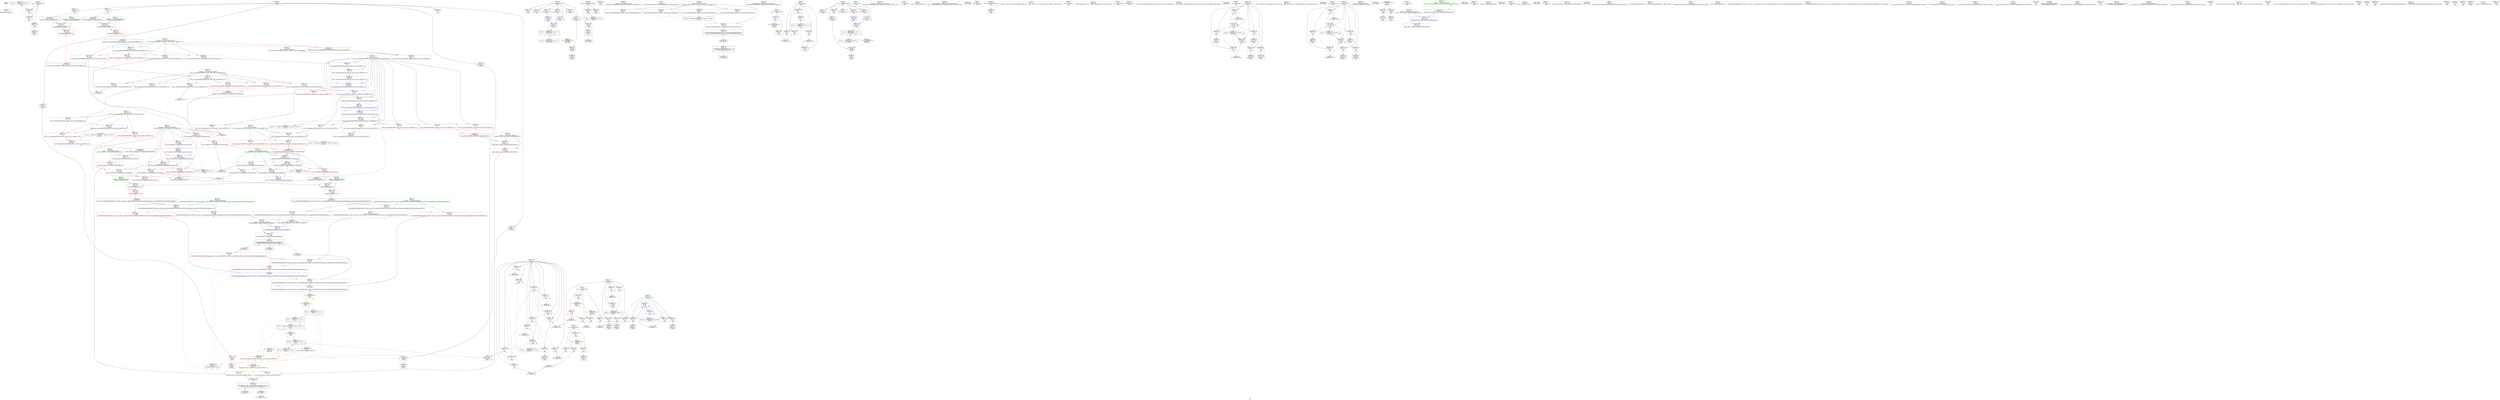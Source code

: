 digraph "SVFG" {
	label="SVFG";

	Node0x55d7c14b9db0 [shape=record,color=grey,label="{NodeID: 0\nNullPtr}"];
	Node0x55d7c14b9db0 -> Node0x55d7c14e9dd0[style=solid];
	Node0x55d7c1515930 [shape=record,color=black,label="{NodeID: 443\nMR_34V_2 = PHI(MR_34V_5, MR_34V_1, )\npts\{120 \}\n}"];
	Node0x55d7c1515930 -> Node0x55d7c14f6920[style=dashed];
	Node0x55d7c14f6e00 [shape=record,color=blue,label="{NodeID: 277\n322\<--315\n__last.addr\<--__last\n_ZSt18__next_permutationIPiN9__gnu_cxx5__ops15_Iter_less_iterEEbT_S4_T0_\n}"];
	Node0x55d7c14f6e00 -> Node0x55d7c14eb180[style=dashed];
	Node0x55d7c14f6e00 -> Node0x55d7c14eb250[style=dashed];
	Node0x55d7c14f6e00 -> Node0x55d7c14eb320[style=dashed];
	Node0x55d7c14f6e00 -> Node0x55d7c14eb3f0[style=dashed];
	Node0x55d7c14f6e00 -> Node0x55d7c14eb4c0[style=dashed];
	Node0x55d7c14f6e00 -> Node0x55d7c14eb590[style=dashed];
	Node0x55d7c14eabd0 [shape=record,color=red,label="{NodeID: 194\n301\<--291\n\<--__first.addr\n_ZSt16next_permutationIPiEbT_S1_\n|{<s0>16}}"];
	Node0x55d7c14eabd0:s0 -> Node0x55d7c153e3c0[style=solid,color=red];
	Node0x55d7c14e75b0 [shape=record,color=purple,label="{NodeID: 111\n142\<--13\n\<--con1\nmain\n}"];
	Node0x55d7c14d95e0 [shape=record,color=green,label="{NodeID: 28\n45\<--46\nretval\<--retval_field_insensitive\n_Z2okv\n}"];
	Node0x55d7c14d95e0 -> Node0x55d7c14eee60[style=solid];
	Node0x55d7c14d95e0 -> Node0x55d7c14f5810[style=solid];
	Node0x55d7c14d95e0 -> Node0x55d7c14f5a80[style=solid];
	Node0x55d7c14f84c0 [shape=record,color=blue,label="{NodeID: 305\n519\<--518\n\<--\n_ZSt4swapIiENSt9enable_ifIXsr6__and_ISt6__not_ISt15__is_tuple_likeIT_EESt21is_move_constructibleIS3_ESt18is_move_assignableIS3_EEE5valueEvE4typeERS3_SC_\n|{<s0>24}}"];
	Node0x55d7c14f84c0:s0 -> Node0x55d7c1524330[style=dashed,color=blue];
	Node0x55d7c14ec290 [shape=record,color=red,label="{NodeID: 222\n433\<--425\n\<--__it2.addr\n_ZNK9__gnu_cxx5__ops15_Iter_less_iterclIPiS3_EEbT_T0_\n}"];
	Node0x55d7c14ec290 -> Node0x55d7c14ec430[style=solid];
	Node0x55d7c14edd50 [shape=record,color=purple,label="{NodeID: 139\n267\<--40\n\<--.str.8\nmain\n}"];
	Node0x55d7c14e8860 [shape=record,color=green,label="{NodeID: 56\n330\<--331\nagg.tmp\<--agg.tmp_field_insensitive\n_ZSt18__next_permutationIPiN9__gnu_cxx5__ops15_Iter_less_iterEEbT_S4_T0_\n}"];
	Node0x55d7c153e830 [shape=record,color=black,label="{NodeID: 582\n453 = PHI(390, 404, )\n0th arg _ZSt9__reverseIPiEvT_S1_St26random_access_iterator_tag }"];
	Node0x55d7c153e830 -> Node0x55d7c14f7ca0[style=solid];
	Node0x55d7c1501040 [shape=record,color=grey,label="{NodeID: 416\n157 = cmp(154, 156, )\n}"];
	Node0x55d7c14f5810 [shape=record,color=blue,label="{NodeID: 250\n45\<--88\nretval\<--\n_Z2okv\n}"];
	Node0x55d7c14f5810 -> Node0x55d7c150fb30[style=dashed];
	Node0x55d7c14ef410 [shape=record,color=red,label="{NodeID: 167\n78\<--49\n\<--j\n_Z2okv\n}"];
	Node0x55d7c14ef410 -> Node0x55d7c14ea3b0[style=solid];
	Node0x55d7c14ea070 [shape=record,color=black,label="{NodeID: 84\n67\<--66\nidxprom4\<--\n_Z2okv\n}"];
	Node0x55d7c14e2150 [shape=record,color=green,label="{NodeID: 1\n5\<--1\n\<--dummyObj\nCan only get source location for instruction, argument, global var or function.}"];
	Node0x55d7c1515e30 [shape=record,color=black,label="{NodeID: 444\nMR_12V_2 = PHI(MR_12V_3, MR_12V_1, )\npts\{150000 \}\n}"];
	Node0x55d7c1515e30 -> Node0x55d7c1513b30[style=dashed];
	Node0x55d7c14f6ed0 [shape=record,color=blue,label="{NodeID: 278\n316\<--88\nretval\<--\n_ZSt18__next_permutationIPiN9__gnu_cxx5__ops15_Iter_less_iterEEbT_S4_T0_\n}"];
	Node0x55d7c14f6ed0 -> Node0x55d7c1519a30[style=dashed];
	Node0x55d7c14eaca0 [shape=record,color=red,label="{NodeID: 195\n302\<--293\n\<--__last.addr\n_ZSt16next_permutationIPiEbT_S1_\n|{<s0>16}}"];
	Node0x55d7c14eaca0:s0 -> Node0x55d7c153e4d0[style=solid,color=red];
	Node0x55d7c14e7680 [shape=record,color=purple,label="{NodeID: 112\n170\<--13\narrayidx\<--con1\nmain\n}"];
	Node0x55d7c14d96b0 [shape=record,color=green,label="{NodeID: 29\n47\<--48\ni\<--i_field_insensitive\n_Z2okv\n}"];
	Node0x55d7c14d96b0 -> Node0x55d7c14eef30[style=solid];
	Node0x55d7c14d96b0 -> Node0x55d7c14ef000[style=solid];
	Node0x55d7c14d96b0 -> Node0x55d7c14ef0d0[style=solid];
	Node0x55d7c14d96b0 -> Node0x55d7c14ef1a0[style=solid];
	Node0x55d7c14d96b0 -> Node0x55d7c14f5670[style=solid];
	Node0x55d7c14d96b0 -> Node0x55d7c14f59b0[style=solid];
	Node0x55d7c14f8590 [shape=record,color=blue,label="{NodeID: 306\n524\<--523\n__t.addr\<--__t\n_ZSt4moveIRiEONSt16remove_referenceIT_E4typeEOS2_\n}"];
	Node0x55d7c14f8590 -> Node0x55d7c14f5200[style=dashed];
	Node0x55d7c14ec360 [shape=record,color=red,label="{NodeID: 223\n432\<--431\n\<--\n_ZNK9__gnu_cxx5__ops15_Iter_less_iterclIPiS3_EEbT_T0_\n}"];
	Node0x55d7c14ec360 -> Node0x55d7c1500a40[style=solid];
	Node0x55d7c14ede20 [shape=record,color=purple,label="{NodeID: 140\n349\<--348\nincdec.ptr\<--\n_ZSt18__next_permutationIPiN9__gnu_cxx5__ops15_Iter_less_iterEEbT_S4_T0_\n}"];
	Node0x55d7c14ede20 -> Node0x55d7c14f7070[style=solid];
	Node0x55d7c14e8930 [shape=record,color=green,label="{NodeID: 57\n332\<--333\nundef.agg.tmp\<--undef.agg.tmp_field_insensitive\n_ZSt18__next_permutationIPiN9__gnu_cxx5__ops15_Iter_less_iterEEbT_S4_T0_\n}"];
	Node0x55d7c153ea40 [shape=record,color=black,label="{NodeID: 583\n454 = PHI(391, 405, )\n1st arg _ZSt9__reverseIPiEvT_S1_St26random_access_iterator_tag }"];
	Node0x55d7c153ea40 -> Node0x55d7c14f7d70[style=solid];
	Node0x55d7c151f420 [shape=record,color=yellow,style=double,label="{NodeID: 500\n23V_1 = ENCHI(MR_23V_0)\npts\{12 \}\nFun[main]}"];
	Node0x55d7c151f420 -> Node0x55d7c14eebf0[style=dashed];
	Node0x55d7c15011c0 [shape=record,color=grey,label="{NodeID: 417\n353 = cmp(351, 352, )\n}"];
	Node0x55d7c14f58e0 [shape=record,color=blue,label="{NodeID: 251\n49\<--92\nj\<--inc\n_Z2okv\n}"];
	Node0x55d7c14f58e0 -> Node0x55d7c14ef270[style=dashed];
	Node0x55d7c14f58e0 -> Node0x55d7c14ef340[style=dashed];
	Node0x55d7c14f58e0 -> Node0x55d7c14ef410[style=dashed];
	Node0x55d7c14f58e0 -> Node0x55d7c14ef4e0[style=dashed];
	Node0x55d7c14f58e0 -> Node0x55d7c14f5740[style=dashed];
	Node0x55d7c14f58e0 -> Node0x55d7c14f58e0[style=dashed];
	Node0x55d7c14f58e0 -> Node0x55d7c150fc20[style=dashed];
	Node0x55d7c14ef4e0 [shape=record,color=red,label="{NodeID: 168\n91\<--49\n\<--j\n_Z2okv\n}"];
	Node0x55d7c14ef4e0 -> Node0x55d7c1500440[style=solid];
	Node0x55d7c14ea140 [shape=record,color=black,label="{NodeID: 85\n70\<--69\ntobool\<--\n_Z2okv\n}"];
	Node0x55d7c14e21e0 [shape=record,color=green,label="{NodeID: 2\n22\<--1\n.str\<--dummyObj\nGlob }"];
	Node0x55d7c1516330 [shape=record,color=black,label="{NodeID: 445\nMR_14V_2 = PHI(MR_14V_3, MR_14V_1, )\npts\{180000 \}\n}"];
	Node0x55d7c1516330 -> Node0x55d7c1518630[style=dashed];
	Node0x55d7c14f6fa0 [shape=record,color=blue,label="{NodeID: 279\n324\<--346\n__i\<--\n_ZSt18__next_permutationIPiN9__gnu_cxx5__ops15_Iter_less_iterEEbT_S4_T0_\n}"];
	Node0x55d7c14f6fa0 -> Node0x55d7c14eb660[style=dashed];
	Node0x55d7c14f6fa0 -> Node0x55d7c14f7070[style=dashed];
	Node0x55d7c14ead70 [shape=record,color=red,label="{NodeID: 196\n411\<--316\n\<--retval\n_ZSt18__next_permutationIPiN9__gnu_cxx5__ops15_Iter_less_iterEEbT_S4_T0_\n}"];
	Node0x55d7c14ead70 -> Node0x55d7c14e71a0[style=solid];
	Node0x55d7c14e7750 [shape=record,color=purple,label="{NodeID: 113\n173\<--13\narrayidx10\<--con1\nmain\n}"];
	Node0x55d7c14e7750 -> Node0x55d7c14f5f60[style=solid];
	Node0x55d7c14d9780 [shape=record,color=green,label="{NodeID: 30\n49\<--50\nj\<--j_field_insensitive\n_Z2okv\n}"];
	Node0x55d7c14d9780 -> Node0x55d7c14ef270[style=solid];
	Node0x55d7c14d9780 -> Node0x55d7c14ef340[style=solid];
	Node0x55d7c14d9780 -> Node0x55d7c14ef410[style=solid];
	Node0x55d7c14d9780 -> Node0x55d7c14ef4e0[style=solid];
	Node0x55d7c14d9780 -> Node0x55d7c14f5740[style=solid];
	Node0x55d7c14d9780 -> Node0x55d7c14f58e0[style=solid];
	Node0x55d7c151db60 [shape=record,color=yellow,style=double,label="{NodeID: 473\n4V_1 = ENCHI(MR_4V_0)\npts\{21 \}\nFun[_ZSt9iter_swapIPiS0_EvT_T0_]|{<s0>24|<s1>24|<s2>24}}"];
	Node0x55d7c151db60:s0 -> Node0x55d7c14f4f90[style=dashed,color=red];
	Node0x55d7c151db60:s1 -> Node0x55d7c14f5060[style=dashed,color=red];
	Node0x55d7c151db60:s2 -> Node0x55d7c14f83f0[style=dashed,color=red];
	Node0x55d7c14ec430 [shape=record,color=red,label="{NodeID: 224\n434\<--433\n\<--\n_ZNK9__gnu_cxx5__ops15_Iter_less_iterclIPiS3_EEbT_T0_\n}"];
	Node0x55d7c14ec430 -> Node0x55d7c1500a40[style=solid];
	Node0x55d7c14edef0 [shape=record,color=purple,label="{NodeID: 141\n360\<--359\nincdec.ptr4\<--\n_ZSt18__next_permutationIPiN9__gnu_cxx5__ops15_Iter_less_iterEEbT_S4_T0_\n}"];
	Node0x55d7c14edef0 -> Node0x55d7c14f72e0[style=solid];
	Node0x55d7c14e8a00 [shape=record,color=green,label="{NodeID: 58\n334\<--335\nagg.tmp12\<--agg.tmp12_field_insensitive\n_ZSt18__next_permutationIPiN9__gnu_cxx5__ops15_Iter_less_iterEEbT_S4_T0_\n}"];
	Node0x55d7c153ebc0 [shape=record,color=black,label="{NodeID: 584\n523 = PHI(506, 512, 502, )\n0th arg _ZSt4moveIRiEONSt16remove_referenceIT_E4typeEOS2_ }"];
	Node0x55d7c153ebc0 -> Node0x55d7c14f8590[style=solid];
	Node0x55d7c1501340 [shape=record,color=grey,label="{NodeID: 418\n228 = cmp(226, 227, )\n}"];
	Node0x55d7c14f59b0 [shape=record,color=blue,label="{NodeID: 252\n47\<--98\ni\<--inc16\n_Z2okv\n}"];
	Node0x55d7c14f59b0 -> Node0x55d7c151ae30[style=dashed];
	Node0x55d7c14ef5b0 [shape=record,color=red,label="{NodeID: 169\n69\<--68\n\<--arrayidx5\n_Z2okv\n}"];
	Node0x55d7c14ef5b0 -> Node0x55d7c14ea140[style=solid];
	Node0x55d7c14ea210 [shape=record,color=black,label="{NodeID: 86\n73\<--72\nidxprom6\<--\n_Z2okv\n}"];
	Node0x55d7c14e2490 [shape=record,color=green,label="{NodeID: 3\n24\<--1\n.str.1\<--dummyObj\nGlob }"];
	Node0x55d7c1516830 [shape=record,color=black,label="{NodeID: 446\nMR_4V_5 = PHI(MR_4V_7, MR_4V_3, )\npts\{21 \}\n|{|<s1>10|<s2>11}}"];
	Node0x55d7c1516830 -> Node0x55d7c1514530[style=dashed];
	Node0x55d7c1516830:s1 -> Node0x55d7c151df40[style=dashed,color=red];
	Node0x55d7c1516830:s2 -> Node0x55d7c151ecc0[style=dashed,color=red];
	Node0x55d7c14f7070 [shape=record,color=blue,label="{NodeID: 280\n324\<--349\n__i\<--incdec.ptr\n_ZSt18__next_permutationIPiN9__gnu_cxx5__ops15_Iter_less_iterEEbT_S4_T0_\n}"];
	Node0x55d7c14f7070 -> Node0x55d7c14eb730[style=dashed];
	Node0x55d7c14f7070 -> Node0x55d7c14f7210[style=dashed];
	Node0x55d7c14f7070 -> Node0x55d7c1519f30[style=dashed];
	Node0x55d7c14eae40 [shape=record,color=red,label="{NodeID: 197\n340\<--320\n\<--__first.addr\n_ZSt18__next_permutationIPiN9__gnu_cxx5__ops15_Iter_less_iterEEbT_S4_T0_\n}"];
	Node0x55d7c14eae40 -> Node0x55d7c1500bc0[style=solid];
	Node0x55d7c14e7820 [shape=record,color=purple,label="{NodeID: 114\n178\<--13\narrayidx12\<--con1\nmain\n}"];
	Node0x55d7c14d9850 [shape=record,color=green,label="{NodeID: 31\n106\<--107\nmain\<--main_field_insensitive\n}"];
	Node0x55d7c14ec500 [shape=record,color=red,label="{NodeID: 225\n446\<--440\n\<--__a.addr\n_ZSt9iter_swapIPiS0_EvT_T0_\n|{<s0>24}}"];
	Node0x55d7c14ec500:s0 -> Node0x55d7c1540c70[style=solid,color=red];
	Node0x55d7c14edfc0 [shape=record,color=purple,label="{NodeID: 142\n366\<--365\nincdec.ptr5\<--\n_ZSt18__next_permutationIPiN9__gnu_cxx5__ops15_Iter_less_iterEEbT_S4_T0_\n}"];
	Node0x55d7c14edfc0 -> Node0x55d7c14f7480[style=solid];
	Node0x55d7c14e8ad0 [shape=record,color=green,label="{NodeID: 59\n336\<--337\nundef.agg.tmp13\<--undef.agg.tmp13_field_insensitive\n_ZSt18__next_permutationIPiN9__gnu_cxx5__ops15_Iter_less_iterEEbT_S4_T0_\n}"];
	Node0x55d7c153f770 [shape=record,color=black,label="{NodeID: 585\n189 = PHI()\n}"];
	Node0x55d7c15014c0 [shape=record,color=grey,label="{NodeID: 419\n465 = cmp(463, 464, )\n}"];
	Node0x55d7c14f5a80 [shape=record,color=blue,label="{NodeID: 253\n45\<--102\nretval\<--\n_Z2okv\n}"];
	Node0x55d7c14f5a80 -> Node0x55d7c150fb30[style=dashed];
	Node0x55d7c14ef680 [shape=record,color=red,label="{NodeID: 170\n75\<--74\n\<--arrayidx7\n_Z2okv\n}"];
	Node0x55d7c14ef680 -> Node0x55d7c14ea2e0[style=solid];
	Node0x55d7c14ea2e0 [shape=record,color=black,label="{NodeID: 87\n76\<--75\nidxprom8\<--\n_Z2okv\n}"];
	Node0x55d7c14e2550 [shape=record,color=green,label="{NodeID: 4\n26\<--1\nstdin\<--dummyObj\nGlob }"];
	Node0x55d7c14f7140 [shape=record,color=blue,label="{NodeID: 281\n316\<--88\nretval\<--\n_ZSt18__next_permutationIPiN9__gnu_cxx5__ops15_Iter_less_iterEEbT_S4_T0_\n}"];
	Node0x55d7c14f7140 -> Node0x55d7c1519a30[style=dashed];
	Node0x55d7c14eaf10 [shape=record,color=red,label="{NodeID: 198\n346\<--320\n\<--__first.addr\n_ZSt18__next_permutationIPiN9__gnu_cxx5__ops15_Iter_less_iterEEbT_S4_T0_\n}"];
	Node0x55d7c14eaf10 -> Node0x55d7c14f6fa0[style=solid];
	Node0x55d7c14eca50 [shape=record,color=purple,label="{NodeID: 115\n181\<--13\narrayidx14\<--con1\nmain\n}"];
	Node0x55d7c14eca50 -> Node0x55d7c14f6030[style=solid];
	Node0x55d7c14d9950 [shape=record,color=green,label="{NodeID: 32\n109\<--110\nretval\<--retval_field_insensitive\nmain\n}"];
	Node0x55d7c14d9950 -> Node0x55d7c14f5b50[style=solid];
	Node0x55d7c14ec5d0 [shape=record,color=red,label="{NodeID: 226\n447\<--442\n\<--__b.addr\n_ZSt9iter_swapIPiS0_EvT_T0_\n|{<s0>24}}"];
	Node0x55d7c14ec5d0:s0 -> Node0x55d7c1540d80[style=solid,color=red];
	Node0x55d7c14ee090 [shape=record,color=purple,label="{NodeID: 143\n379\<--378\nincdec.ptr7\<--\n_ZSt18__next_permutationIPiN9__gnu_cxx5__ops15_Iter_less_iterEEbT_S4_T0_\n|{|<s1>18}}"];
	Node0x55d7c14ee090 -> Node0x55d7c14f7620[style=solid];
	Node0x55d7c14ee090:s1 -> Node0x55d7c15411f0[style=solid,color=red];
	Node0x55d7c14e8ba0 [shape=record,color=green,label="{NodeID: 60\n371\<--372\n_ZNK9__gnu_cxx5__ops15_Iter_less_iterclIPiS3_EEbT_T0_\<--_ZNK9__gnu_cxx5__ops15_Iter_less_iterclIPiS3_EEbT_T0__field_insensitive\n}"];
	Node0x55d7c153f870 [shape=record,color=black,label="{NodeID: 586\n242 = PHI(44, )\n}"];
	Node0x55d7c1501640 [shape=record,color=grey,label="{NodeID: 420\n195 = cmp(192, 194, )\n}"];
	Node0x55d7c14f5b50 [shape=record,color=blue,label="{NodeID: 254\n109\<--5\nretval\<--\nmain\n}"];
	Node0x55d7c14ef750 [shape=record,color=red,label="{NodeID: 171\n81\<--80\n\<--arrayidx11\n_Z2okv\n}"];
	Node0x55d7c14ef750 -> Node0x55d7c14ea480[style=solid];
	Node0x55d7c14ea3b0 [shape=record,color=black,label="{NodeID: 88\n79\<--78\nidxprom10\<--\n_Z2okv\n}"];
	Node0x55d7c14e2610 [shape=record,color=green,label="{NodeID: 5\n27\<--1\n.str.2\<--dummyObj\nGlob }"];
	Node0x55d7c14f7210 [shape=record,color=blue,label="{NodeID: 282\n324\<--357\n__i\<--\n_ZSt18__next_permutationIPiN9__gnu_cxx5__ops15_Iter_less_iterEEbT_S4_T0_\n}"];
	Node0x55d7c14f7210 -> Node0x55d7c14eb800[style=dashed];
	Node0x55d7c14f7210 -> Node0x55d7c14f72e0[style=dashed];
	Node0x55d7c14eafe0 [shape=record,color=red,label="{NodeID: 199\n401\<--320\n\<--__first.addr\n_ZSt18__next_permutationIPiN9__gnu_cxx5__ops15_Iter_less_iterEEbT_S4_T0_\n}"];
	Node0x55d7c14eafe0 -> Node0x55d7c1500d40[style=solid];
	Node0x55d7c14ecae0 [shape=record,color=purple,label="{NodeID: 116\n65\<--16\narrayidx\<--con2\n_Z2okv\n}"];
	Node0x55d7c14d9a20 [shape=record,color=green,label="{NodeID: 33\n111\<--112\ni\<--i_field_insensitive\nmain\n}"];
	Node0x55d7c14d9a20 -> Node0x55d7c14ef8f0[style=solid];
	Node0x55d7c14d9a20 -> Node0x55d7c14ef9c0[style=solid];
	Node0x55d7c14d9a20 -> Node0x55d7c14efa90[style=solid];
	Node0x55d7c14d9a20 -> Node0x55d7c14efb60[style=solid];
	Node0x55d7c14d9a20 -> Node0x55d7c14efc30[style=solid];
	Node0x55d7c14d9a20 -> Node0x55d7c14efd00[style=solid];
	Node0x55d7c14d9a20 -> Node0x55d7c14efdd0[style=solid];
	Node0x55d7c14d9a20 -> Node0x55d7c14efea0[style=solid];
	Node0x55d7c14d9a20 -> Node0x55d7c14f5cf0[style=solid];
	Node0x55d7c14d9a20 -> Node0x55d7c14f6100[style=solid];
	Node0x55d7c14d9a20 -> Node0x55d7c14f61d0[style=solid];
	Node0x55d7c14d9a20 -> Node0x55d7c14f65e0[style=solid];
	Node0x55d7c14d9a20 -> Node0x55d7c14f66b0[style=solid];
	Node0x55d7c14d9a20 -> Node0x55d7c14f6850[style=solid];
	Node0x55d7c151de30 [shape=record,color=yellow,style=double,label="{NodeID: 476\n2V_1 = ENCHI(MR_2V_0)\npts\{8 \}\nFun[_Z2okv]}"];
	Node0x55d7c151de30 -> Node0x55d7c14ee710[style=dashed];
	Node0x55d7c151de30 -> Node0x55d7c14ee7e0[style=dashed];
	Node0x55d7c14ec6a0 [shape=record,color=red,label="{NodeID: 227\n463\<--457\n\<--__first.addr\n_ZSt9__reverseIPiEvT_S1_St26random_access_iterator_tag\n}"];
	Node0x55d7c14ec6a0 -> Node0x55d7c15014c0[style=solid];
	Node0x55d7c14ee160 [shape=record,color=purple,label="{NodeID: 144\n469\<--468\nincdec.ptr\<--\n_ZSt9__reverseIPiEvT_S1_St26random_access_iterator_tag\n}"];
	Node0x55d7c14ee160 -> Node0x55d7c14f7e40[style=solid];
	Node0x55d7c14e8ca0 [shape=record,color=green,label="{NodeID: 61\n388\<--389\n_ZSt9iter_swapIPiS0_EvT_T0_\<--_ZSt9iter_swapIPiS0_EvT_T0__field_insensitive\n}"];
	Node0x55d7c153fa10 [shape=record,color=black,label="{NodeID: 587\n252 = PHI(288, )\n}"];
	Node0x55d7c15017c0 [shape=record,color=grey,label="{NodeID: 421\n474 = cmp(472, 473, )\n}"];
	Node0x55d7c14f5c20 [shape=record,color=blue,label="{NodeID: 255\n9\<--93\ntc\<--\nmain\n}"];
	Node0x55d7c14f5c20 -> Node0x55d7c1514030[style=dashed];
	Node0x55d7c14ef820 [shape=record,color=red,label="{NodeID: 172\n84\<--83\n\<--arrayidx13\n_Z2okv\n}"];
	Node0x55d7c14ef820 -> Node0x55d7c14ea550[style=solid];
	Node0x55d7c14ea480 [shape=record,color=black,label="{NodeID: 89\n82\<--81\nidxprom12\<--\n_Z2okv\n}"];
	Node0x55d7c14e2e80 [shape=record,color=green,label="{NodeID: 6\n29\<--1\n.str.3\<--dummyObj\nGlob }"];
	Node0x55d7c14f72e0 [shape=record,color=blue,label="{NodeID: 283\n324\<--360\n__i\<--incdec.ptr4\n_ZSt18__next_permutationIPiN9__gnu_cxx5__ops15_Iter_less_iterEEbT_S4_T0_\n}"];
	Node0x55d7c14f72e0 -> Node0x55d7c14eb8d0[style=dashed];
	Node0x55d7c14f72e0 -> Node0x55d7c14eb9a0[style=dashed];
	Node0x55d7c14f72e0 -> Node0x55d7c14f7480[style=dashed];
	Node0x55d7c14eb0b0 [shape=record,color=red,label="{NodeID: 200\n404\<--320\n\<--__first.addr\n_ZSt18__next_permutationIPiN9__gnu_cxx5__ops15_Iter_less_iterEEbT_S4_T0_\n|{<s0>23}}"];
	Node0x55d7c14eb0b0:s0 -> Node0x55d7c153e830[style=solid,color=red];
	Node0x55d7c14ecb70 [shape=record,color=purple,label="{NodeID: 117\n68\<--16\narrayidx5\<--con2\n_Z2okv\n}"];
	Node0x55d7c14ecb70 -> Node0x55d7c14ef5b0[style=solid];
	Node0x55d7c14d9af0 [shape=record,color=green,label="{NodeID: 34\n113\<--114\nj\<--j_field_insensitive\nmain\n}"];
	Node0x55d7c151df40 [shape=record,color=yellow,style=double,label="{NodeID: 477\n4V_1 = ENCHI(MR_4V_0)\npts\{21 \}\nFun[_Z2okv]}"];
	Node0x55d7c151df40 -> Node0x55d7c14ef680[style=dashed];
	Node0x55d7c151df40 -> Node0x55d7c14ef750[style=dashed];
	Node0x55d7c14ec770 [shape=record,color=red,label="{NodeID: 228\n472\<--457\n\<--__first.addr\n_ZSt9__reverseIPiEvT_S1_St26random_access_iterator_tag\n}"];
	Node0x55d7c14ec770 -> Node0x55d7c15017c0[style=solid];
	Node0x55d7c14ee230 [shape=record,color=purple,label="{NodeID: 145\n480\<--479\nincdec.ptr2\<--\n_ZSt9__reverseIPiEvT_S1_St26random_access_iterator_tag\n}"];
	Node0x55d7c14ee230 -> Node0x55d7c14f7f10[style=solid];
	Node0x55d7c14e8da0 [shape=record,color=green,label="{NodeID: 62\n393\<--394\n_ZSt19__iterator_categoryIPiENSt15iterator_traitsIT_E17iterator_categoryERKS2_\<--_ZSt19__iterator_categoryIPiENSt15iterator_traitsIT_E17iterator_categoryERKS2__field_insensitive\n}"];
	Node0x55d7c153fb50 [shape=record,color=black,label="{NodeID: 588\n258 = PHI()\n}"];
	Node0x55d7c1501940 [shape=record,color=grey,label="{NodeID: 422\n55 = cmp(53, 54, )\n}"];
	Node0x55d7c14f5cf0 [shape=record,color=blue,label="{NodeID: 256\n111\<--5\ni\<--\nmain\n}"];
	Node0x55d7c14f5cf0 -> Node0x55d7c14ef8f0[style=dashed];
	Node0x55d7c14f5cf0 -> Node0x55d7c14ef9c0[style=dashed];
	Node0x55d7c14f5cf0 -> Node0x55d7c14f6100[style=dashed];
	Node0x55d7c14f5cf0 -> Node0x55d7c14f61d0[style=dashed];
	Node0x55d7c14ef8f0 [shape=record,color=red,label="{NodeID: 173\n154\<--111\n\<--i\nmain\n}"];
	Node0x55d7c14ef8f0 -> Node0x55d7c1501040[style=solid];
	Node0x55d7c14ea550 [shape=record,color=black,label="{NodeID: 90\n85\<--84\ntobool14\<--\n_Z2okv\n}"];
	Node0x55d7c14e2f40 [shape=record,color=green,label="{NodeID: 7\n31\<--1\nstdout\<--dummyObj\nGlob }"];
	Node0x55d7c14f73b0 [shape=record,color=blue,label="{NodeID: 284\n326\<--363\n__ii\<--\n_ZSt18__next_permutationIPiN9__gnu_cxx5__ops15_Iter_less_iterEEbT_S4_T0_\n}"];
	Node0x55d7c14f73b0 -> Node0x55d7c14ebdb0[style=dashed];
	Node0x55d7c14f73b0 -> Node0x55d7c14ebe80[style=dashed];
	Node0x55d7c14f73b0 -> Node0x55d7c14f73b0[style=dashed];
	Node0x55d7c14f73b0 -> Node0x55d7c151a430[style=dashed];
	Node0x55d7c14eb180 [shape=record,color=red,label="{NodeID: 201\n341\<--322\n\<--__last.addr\n_ZSt18__next_permutationIPiN9__gnu_cxx5__ops15_Iter_less_iterEEbT_S4_T0_\n}"];
	Node0x55d7c14eb180 -> Node0x55d7c1500bc0[style=solid];
	Node0x55d7c14ecc40 [shape=record,color=purple,label="{NodeID: 118\n148\<--16\n\<--con2\nmain\n}"];
	Node0x55d7c14d9bc0 [shape=record,color=green,label="{NodeID: 35\n115\<--116\na\<--a_field_insensitive\nmain\n}"];
	Node0x55d7c14d9bc0 -> Node0x55d7c14eff70[style=solid];
	Node0x55d7c14d9bc0 -> Node0x55d7c14f0040[style=solid];
	Node0x55d7c14d9bc0 -> Node0x55d7c14f0110[style=solid];
	Node0x55d7c14d9bc0 -> Node0x55d7c14f01e0[style=solid];
	Node0x55d7c14d9bc0 -> Node0x55d7c14f02b0[style=solid];
	Node0x55d7c14d9bc0 -> Node0x55d7c14f0380[style=solid];
	Node0x55d7c14d9bc0 -> Node0x55d7c14f5dc0[style=solid];
	Node0x55d7c14d9bc0 -> Node0x55d7c14f62a0[style=solid];
	Node0x55d7c14ec840 [shape=record,color=red,label="{NodeID: 229\n476\<--457\n\<--__first.addr\n_ZSt9__reverseIPiEvT_S1_St26random_access_iterator_tag\n|{<s0>25}}"];
	Node0x55d7c14ec840:s0 -> Node0x55d7c153c0a0[style=solid,color=red];
	Node0x55d7c14ee300 [shape=record,color=purple,label="{NodeID: 146\n483\<--482\nincdec.ptr3\<--\n_ZSt9__reverseIPiEvT_S1_St26random_access_iterator_tag\n}"];
	Node0x55d7c14ee300 -> Node0x55d7c14f7fe0[style=solid];
	Node0x55d7c14e8ea0 [shape=record,color=green,label="{NodeID: 63\n396\<--397\n_ZSt9__reverseIPiEvT_S1_St26random_access_iterator_tag\<--_ZSt9__reverseIPiEvT_S1_St26random_access_iterator_tag_field_insensitive\n}"];
	Node0x55d7c153fc20 [shape=record,color=black,label="{NodeID: 589\n133 = PHI()\n}"];
	Node0x55d7c1501ac0 [shape=record,color=grey,label="{NodeID: 423\n140 = cmp(138, 139, )\n}"];
	Node0x55d7c14f5dc0 [shape=record,color=blue,label="{NodeID: 257\n115\<--162\na\<--dec\nmain\n}"];
	Node0x55d7c14f5dc0 -> Node0x55d7c14eff70[style=dashed];
	Node0x55d7c14f5dc0 -> Node0x55d7c14f0040[style=dashed];
	Node0x55d7c14f5dc0 -> Node0x55d7c14f0110[style=dashed];
	Node0x55d7c14f5dc0 -> Node0x55d7c14f01e0[style=dashed];
	Node0x55d7c14f5dc0 -> Node0x55d7c14f5dc0[style=dashed];
	Node0x55d7c14f5dc0 -> Node0x55d7c14f62a0[style=dashed];
	Node0x55d7c14f5dc0 -> Node0x55d7c1514f30[style=dashed];
	Node0x55d7c14ef9c0 [shape=record,color=red,label="{NodeID: 174\n184\<--111\n\<--i\nmain\n}"];
	Node0x55d7c14ef9c0 -> Node0x55d7c14f2710[style=solid];
	Node0x55d7c14ea620 [shape=record,color=black,label="{NodeID: 91\n44\<--104\n_Z2okv_ret\<--\n_Z2okv\n|{<s0>10}}"];
	Node0x55d7c14ea620:s0 -> Node0x55d7c153f870[style=solid,color=blue];
	Node0x55d7c14e3000 [shape=record,color=green,label="{NodeID: 8\n32\<--1\n.str.4\<--dummyObj\nGlob }"];
	Node0x55d7c14f7480 [shape=record,color=blue,label="{NodeID: 285\n324\<--366\n__i\<--incdec.ptr5\n_ZSt18__next_permutationIPiN9__gnu_cxx5__ops15_Iter_less_iterEEbT_S4_T0_\n}"];
	Node0x55d7c14f7480 -> Node0x55d7c14eb8d0[style=dashed];
	Node0x55d7c14f7480 -> Node0x55d7c14eb9a0[style=dashed];
	Node0x55d7c14f7480 -> Node0x55d7c14eba70[style=dashed];
	Node0x55d7c14f7480 -> Node0x55d7c14ebb40[style=dashed];
	Node0x55d7c14f7480 -> Node0x55d7c14ebc10[style=dashed];
	Node0x55d7c14f7480 -> Node0x55d7c14ebce0[style=dashed];
	Node0x55d7c14f7480 -> Node0x55d7c14f7480[style=dashed];
	Node0x55d7c14f7480 -> Node0x55d7c1519f30[style=dashed];
	Node0x55d7c14eb250 [shape=record,color=red,label="{NodeID: 202\n352\<--322\n\<--__last.addr\n_ZSt18__next_permutationIPiN9__gnu_cxx5__ops15_Iter_less_iterEEbT_S4_T0_\n}"];
	Node0x55d7c14eb250 -> Node0x55d7c15011c0[style=solid];
	Node0x55d7c14ecd10 [shape=record,color=purple,label="{NodeID: 119\n207\<--16\narrayidx24\<--con2\nmain\n}"];
	Node0x55d7c14d9c90 [shape=record,color=green,label="{NodeID: 36\n117\<--118\nb\<--b_field_insensitive\nmain\n}"];
	Node0x55d7c14d9c90 -> Node0x55d7c14f0450[style=solid];
	Node0x55d7c14d9c90 -> Node0x55d7c14f0520[style=solid];
	Node0x55d7c14d9c90 -> Node0x55d7c14f05f0[style=solid];
	Node0x55d7c14d9c90 -> Node0x55d7c14f06c0[style=solid];
	Node0x55d7c14d9c90 -> Node0x55d7c14f0790[style=solid];
	Node0x55d7c14d9c90 -> Node0x55d7c14eaa30[style=solid];
	Node0x55d7c14d9c90 -> Node0x55d7c14f5e90[style=solid];
	Node0x55d7c14d9c90 -> Node0x55d7c14f6370[style=solid];
	Node0x55d7c14ec910 [shape=record,color=red,label="{NodeID: 230\n479\<--457\n\<--__first.addr\n_ZSt9__reverseIPiEvT_S1_St26random_access_iterator_tag\n}"];
	Node0x55d7c14ec910 -> Node0x55d7c14ee230[style=solid];
	Node0x55d7c14ee3d0 [shape=record,color=purple,label="{NodeID: 147\n250\<--19\nadd.ptr\<--ar\nmain\n|{<s0>11}}"];
	Node0x55d7c14ee3d0:s0 -> Node0x55d7c153e6f0[style=solid,color=red];
	Node0x55d7c14e8fa0 [shape=record,color=green,label="{NodeID: 64\n414\<--415\nretval\<--retval_field_insensitive\n_ZN9__gnu_cxx5__ops16__iter_less_iterEv\n}"];
	Node0x55d7c153fcf0 [shape=record,color=black,label="{NodeID: 590\n151 = PHI()\n}"];
	Node0x55d7c14f5e90 [shape=record,color=blue,label="{NodeID: 258\n117\<--166\nb\<--dec8\nmain\n}"];
	Node0x55d7c14f5e90 -> Node0x55d7c14f0450[style=dashed];
	Node0x55d7c14f5e90 -> Node0x55d7c14f0520[style=dashed];
	Node0x55d7c14f5e90 -> Node0x55d7c14f05f0[style=dashed];
	Node0x55d7c14f5e90 -> Node0x55d7c14f06c0[style=dashed];
	Node0x55d7c14f5e90 -> Node0x55d7c14f5e90[style=dashed];
	Node0x55d7c14f5e90 -> Node0x55d7c14f6370[style=dashed];
	Node0x55d7c14f5e90 -> Node0x55d7c1515430[style=dashed];
	Node0x55d7c14efa90 [shape=record,color=red,label="{NodeID: 175\n192\<--111\n\<--i\nmain\n}"];
	Node0x55d7c14efa90 -> Node0x55d7c1501640[style=solid];
	Node0x55d7c14ea6f0 [shape=record,color=black,label="{NodeID: 92\n125\<--122\ncall\<--\nmain\n}"];
	Node0x55d7c14e30c0 [shape=record,color=green,label="{NodeID: 9\n34\<--1\n.str.5\<--dummyObj\nGlob }"];
	Node0x55d7c1518630 [shape=record,color=black,label="{NodeID: 452\nMR_14V_3 = PHI(MR_14V_5, MR_14V_2, )\npts\{180000 \}\n|{|<s2>10}}"];
	Node0x55d7c1518630 -> Node0x55d7c14f6440[style=dashed];
	Node0x55d7c1518630 -> Node0x55d7c1516330[style=dashed];
	Node0x55d7c1518630:s2 -> Node0x55d7c151e3a0[style=dashed,color=red];
	Node0x55d7c14f7550 [shape=record,color=blue,label="{NodeID: 286\n328\<--374\n__j\<--\n_ZSt18__next_permutationIPiN9__gnu_cxx5__ops15_Iter_less_iterEEbT_S4_T0_\n}"];
	Node0x55d7c14f7550 -> Node0x55d7c14ebf50[style=dashed];
	Node0x55d7c14f7550 -> Node0x55d7c14f7620[style=dashed];
	Node0x55d7c14eb320 [shape=record,color=red,label="{NodeID: 203\n357\<--322\n\<--__last.addr\n_ZSt18__next_permutationIPiN9__gnu_cxx5__ops15_Iter_less_iterEEbT_S4_T0_\n}"];
	Node0x55d7c14eb320 -> Node0x55d7c14f7210[style=solid];
	Node0x55d7c14ecde0 [shape=record,color=purple,label="{NodeID: 120\n210\<--16\narrayidx26\<--con2\nmain\n}"];
	Node0x55d7c14ecde0 -> Node0x55d7c14f6440[style=solid];
	Node0x55d7c14d9d60 [shape=record,color=green,label="{NodeID: 37\n119\<--120\ncan\<--can_field_insensitive\nmain\n}"];
	Node0x55d7c14d9d60 -> Node0x55d7c14eab00[style=solid];
	Node0x55d7c14d9d60 -> Node0x55d7c14f6920[style=solid];
	Node0x55d7c14d9d60 -> Node0x55d7c14f69f0[style=solid];
	Node0x55d7c14f4880 [shape=record,color=red,label="{NodeID: 231\n464\<--459\n\<--__last.addr\n_ZSt9__reverseIPiEvT_S1_St26random_access_iterator_tag\n}"];
	Node0x55d7c14f4880 -> Node0x55d7c15014c0[style=solid];
	Node0x55d7c14ee4a0 [shape=record,color=red,label="{NodeID: 148\n155\<--4\n\<--n\nmain\n}"];
	Node0x55d7c14ee4a0 -> Node0x55d7c14f2590[style=solid];
	Node0x55d7c14e9070 [shape=record,color=green,label="{NodeID: 65\n421\<--422\nthis.addr\<--this.addr_field_insensitive\n_ZNK9__gnu_cxx5__ops15_Iter_less_iterclIPiS3_EEbT_T0_\n}"];
	Node0x55d7c14e9070 -> Node0x55d7c14ec0f0[style=solid];
	Node0x55d7c14e9070 -> Node0x55d7c14f7890[style=solid];
	Node0x55d7c153fdf0 [shape=record,color=black,label="{NodeID: 591\n160 = PHI()\n}"];
	Node0x55d7c150ff30 [shape=record,color=black,label="{NodeID: 425\nMR_71V_3 = PHI(MR_71V_2, MR_71V_5, )\npts\{460 \}\n}"];
	Node0x55d7c14f5f60 [shape=record,color=blue,label="{NodeID: 259\n173\<--175\narrayidx10\<--\nmain\n}"];
	Node0x55d7c14f5f60 -> Node0x55d7c14f6030[style=dashed];
	Node0x55d7c14efb60 [shape=record,color=red,label="{NodeID: 176\n220\<--111\n\<--i\nmain\n}"];
	Node0x55d7c14efb60 -> Node0x55d7c14f2290[style=solid];
	Node0x55d7c14ea7c0 [shape=record,color=black,label="{NodeID: 93\n131\<--128\ncall1\<--\nmain\n}"];
	Node0x55d7c14e31c0 [shape=record,color=green,label="{NodeID: 10\n36\<--1\n.str.6\<--dummyObj\nGlob }"];
	Node0x55d7c14f7620 [shape=record,color=blue,label="{NodeID: 287\n328\<--379\n__j\<--incdec.ptr7\n_ZSt18__next_permutationIPiN9__gnu_cxx5__ops15_Iter_less_iterEEbT_S4_T0_\n}"];
	Node0x55d7c14f7620 -> Node0x55d7c14ebf50[style=dashed];
	Node0x55d7c14f7620 -> Node0x55d7c14ec020[style=dashed];
	Node0x55d7c14f7620 -> Node0x55d7c14f7620[style=dashed];
	Node0x55d7c14f7620 -> Node0x55d7c151a930[style=dashed];
	Node0x55d7c14eb3f0 [shape=record,color=red,label="{NodeID: 204\n374\<--322\n\<--__last.addr\n_ZSt18__next_permutationIPiN9__gnu_cxx5__ops15_Iter_less_iterEEbT_S4_T0_\n}"];
	Node0x55d7c14eb3f0 -> Node0x55d7c14f7550[style=solid];
	Node0x55d7c14eceb0 [shape=record,color=purple,label="{NodeID: 121\n214\<--16\narrayidx28\<--con2\nmain\n}"];
	Node0x55d7c14d9e30 [shape=record,color=green,label="{NodeID: 38\n126\<--127\nfreopen\<--freopen_field_insensitive\n}"];
	Node0x55d7c151e2c0 [shape=record,color=yellow,style=double,label="{NodeID: 481\n12V_1 = ENCHI(MR_12V_0)\npts\{150000 \}\nFun[_Z2okv]}"];
	Node0x55d7c151e2c0 -> Node0x55d7c14ef820[style=dashed];
	Node0x55d7c14f4910 [shape=record,color=red,label="{NodeID: 232\n468\<--459\n\<--__last.addr\n_ZSt9__reverseIPiEvT_S1_St26random_access_iterator_tag\n}"];
	Node0x55d7c14f4910 -> Node0x55d7c14ee160[style=solid];
	Node0x55d7c14ee570 [shape=record,color=red,label="{NodeID: 149\n227\<--4\n\<--n\nmain\n}"];
	Node0x55d7c14ee570 -> Node0x55d7c1501340[style=solid];
	Node0x55d7c14e9140 [shape=record,color=green,label="{NodeID: 66\n423\<--424\n__it1.addr\<--__it1.addr_field_insensitive\n_ZNK9__gnu_cxx5__ops15_Iter_less_iterclIPiS3_EEbT_T0_\n}"];
	Node0x55d7c14e9140 -> Node0x55d7c14ec1c0[style=solid];
	Node0x55d7c14e9140 -> Node0x55d7c14f7960[style=solid];
	Node0x55d7c153fef0 [shape=record,color=black,label="{NodeID: 592\n198 = PHI()\n}"];
	Node0x55d7c1510430 [shape=record,color=black,label="{NodeID: 426\nMR_4V_2 = PHI(MR_4V_1, MR_4V_3, )\npts\{21 \}\n|{<s0>21|<s1>23}}"];
	Node0x55d7c1510430:s0 -> Node0x55d7c1519530[style=dashed,color=blue];
	Node0x55d7c1510430:s1 -> Node0x55d7c1519530[style=dashed,color=blue];
	Node0x55d7c14f6030 [shape=record,color=blue,label="{NodeID: 260\n181\<--175\narrayidx14\<--\nmain\n}"];
	Node0x55d7c14f6030 -> Node0x55d7c1513b30[style=dashed];
	Node0x55d7c14efc30 [shape=record,color=red,label="{NodeID: 177\n226\<--111\n\<--i\nmain\n}"];
	Node0x55d7c14efc30 -> Node0x55d7c1501340[style=solid];
	Node0x55d7c14ea890 [shape=record,color=black,label="{NodeID: 94\n169\<--168\nidxprom\<--\nmain\n}"];
	Node0x55d7c14d84e0 [shape=record,color=green,label="{NodeID: 11\n38\<--1\n.str.7\<--dummyObj\nGlob }"];
	Node0x55d7c14f76f0 [shape=record,color=blue,label="{NodeID: 288\n316\<--102\nretval\<--\n_ZSt18__next_permutationIPiN9__gnu_cxx5__ops15_Iter_less_iterEEbT_S4_T0_\n}"];
	Node0x55d7c14f76f0 -> Node0x55d7c1519a30[style=dashed];
	Node0x55d7c14eb4c0 [shape=record,color=red,label="{NodeID: 205\n391\<--322\n\<--__last.addr\n_ZSt18__next_permutationIPiN9__gnu_cxx5__ops15_Iter_less_iterEEbT_S4_T0_\n|{<s0>21}}"];
	Node0x55d7c14eb4c0:s0 -> Node0x55d7c153ea40[style=solid,color=red];
	Node0x55d7c14ecf80 [shape=record,color=purple,label="{NodeID: 122\n217\<--16\narrayidx30\<--con2\nmain\n}"];
	Node0x55d7c14ecf80 -> Node0x55d7c14f6510[style=solid];
	Node0x55d7c14d9f30 [shape=record,color=green,label="{NodeID: 39\n134\<--135\nscanf\<--scanf_field_insensitive\n}"];
	Node0x55d7c151e3a0 [shape=record,color=yellow,style=double,label="{NodeID: 482\n14V_1 = ENCHI(MR_14V_0)\npts\{180000 \}\nFun[_Z2okv]}"];
	Node0x55d7c151e3a0 -> Node0x55d7c14ef5b0[style=dashed];
	Node0x55d7c14f1c90 [shape=record,color=grey,label="{NodeID: 399\n203 = Binary(202, 163, )\n}"];
	Node0x55d7c14f1c90 -> Node0x55d7c14f6370[style=solid];
	Node0x55d7c14f49e0 [shape=record,color=red,label="{NodeID: 233\n473\<--459\n\<--__last.addr\n_ZSt9__reverseIPiEvT_S1_St26random_access_iterator_tag\n}"];
	Node0x55d7c14f49e0 -> Node0x55d7c15017c0[style=solid];
	Node0x55d7c14ee640 [shape=record,color=red,label="{NodeID: 150\n247\<--4\n\<--n\nmain\n}"];
	Node0x55d7c14ee640 -> Node0x55d7c14e7f50[style=solid];
	Node0x55d7c14e9210 [shape=record,color=green,label="{NodeID: 67\n425\<--426\n__it2.addr\<--__it2.addr_field_insensitive\n_ZNK9__gnu_cxx5__ops15_Iter_less_iterclIPiS3_EEbT_T0_\n}"];
	Node0x55d7c14e9210 -> Node0x55d7c14ec290[style=solid];
	Node0x55d7c14e9210 -> Node0x55d7c14f7a30[style=solid];
	Node0x55d7c153fff0 [shape=record,color=black,label="{NodeID: 593\n265 = PHI()\n}"];
	Node0x55d7c1510930 [shape=record,color=black,label="{NodeID: 427\nMR_69V_3 = PHI(MR_69V_2, MR_69V_4, )\npts\{458 \}\n}"];
	Node0x55d7c14f6100 [shape=record,color=blue,label="{NodeID: 261\n111\<--185\ni\<--inc\nmain\n}"];
	Node0x55d7c14f6100 -> Node0x55d7c14ef8f0[style=dashed];
	Node0x55d7c14f6100 -> Node0x55d7c14ef9c0[style=dashed];
	Node0x55d7c14f6100 -> Node0x55d7c14f6100[style=dashed];
	Node0x55d7c14f6100 -> Node0x55d7c14f61d0[style=dashed];
	Node0x55d7c14efd00 [shape=record,color=red,label="{NodeID: 178\n230\<--111\n\<--i\nmain\n}"];
	Node0x55d7c14efd00 -> Node0x55d7c14f6780[style=solid];
	Node0x55d7c14ea960 [shape=record,color=black,label="{NodeID: 95\n172\<--171\nidxprom9\<--\nmain\n}"];
	Node0x55d7c14d85e0 [shape=record,color=green,label="{NodeID: 12\n40\<--1\n.str.8\<--dummyObj\nGlob }"];
	Node0x55d7c1519530 [shape=record,color=black,label="{NodeID: 455\nMR_4V_2 = PHI(MR_4V_5, MR_4V_1, MR_4V_4, MR_4V_1, )\npts\{21 \}\n|{<s0>16}}"];
	Node0x55d7c1519530:s0 -> Node0x55d7c1524490[style=dashed,color=blue];
	Node0x55d7c14f77c0 [shape=record,color=blue,label="{NodeID: 289\n316\<--88\nretval\<--\n_ZSt18__next_permutationIPiN9__gnu_cxx5__ops15_Iter_less_iterEEbT_S4_T0_\n}"];
	Node0x55d7c14f77c0 -> Node0x55d7c1519a30[style=dashed];
	Node0x55d7c14eb590 [shape=record,color=red,label="{NodeID: 206\n405\<--322\n\<--__last.addr\n_ZSt18__next_permutationIPiN9__gnu_cxx5__ops15_Iter_less_iterEEbT_S4_T0_\n|{<s0>23}}"];
	Node0x55d7c14eb590:s0 -> Node0x55d7c153ea40[style=solid,color=red];
	Node0x55d7c14ed050 [shape=record,color=purple,label="{NodeID: 123\n74\<--19\narrayidx7\<--ar\n_Z2okv\n}"];
	Node0x55d7c14ed050 -> Node0x55d7c14ef680[style=solid];
	Node0x55d7c14da030 [shape=record,color=green,label="{NodeID: 40\n146\<--147\nllvm.memset.p0i8.i64\<--llvm.memset.p0i8.i64_field_insensitive\n}"];
	Node0x55d7c151e480 [shape=record,color=yellow,style=double,label="{NodeID: 483\n4V_1 = ENCHI(MR_4V_0)\npts\{21 \}\nFun[_ZSt18__next_permutationIPiN9__gnu_cxx5__ops15_Iter_less_iterEEbT_S4_T0_]|{|<s1>17|<s2>18|<s3>19|<s4>23|<s5>23}}"];
	Node0x55d7c151e480 -> Node0x55d7c1519530[style=dashed];
	Node0x55d7c151e480:s1 -> Node0x55d7c151d7b0[style=dashed,color=red];
	Node0x55d7c151e480:s2 -> Node0x55d7c151d7b0[style=dashed,color=red];
	Node0x55d7c151e480:s3 -> Node0x55d7c151db60[style=dashed,color=red];
	Node0x55d7c151e480:s4 -> Node0x55d7c1510430[style=dashed,color=red];
	Node0x55d7c151e480:s5 -> Node0x55d7c1511d30[style=dashed,color=red];
	Node0x55d7c14f1e10 [shape=record,color=grey,label="{NodeID: 400\n200 = Binary(199, 163, )\n}"];
	Node0x55d7c14f1e10 -> Node0x55d7c14f62a0[style=solid];
	Node0x55d7c14f4ab0 [shape=record,color=red,label="{NodeID: 234\n477\<--459\n\<--__last.addr\n_ZSt9__reverseIPiEvT_S1_St26random_access_iterator_tag\n|{<s0>25}}"];
	Node0x55d7c14f4ab0:s0 -> Node0x55d7c108bbc0[style=solid,color=red];
	Node0x55d7c14ee710 [shape=record,color=red,label="{NodeID: 151\n54\<--7\n\<--m\n_Z2okv\n}"];
	Node0x55d7c14ee710 -> Node0x55d7c1501940[style=solid];
	Node0x55d7c14e92e0 [shape=record,color=green,label="{NodeID: 68\n440\<--441\n__a.addr\<--__a.addr_field_insensitive\n_ZSt9iter_swapIPiS0_EvT_T0_\n}"];
	Node0x55d7c14e92e0 -> Node0x55d7c14ec500[style=solid];
	Node0x55d7c14e92e0 -> Node0x55d7c14f7b00[style=solid];
	Node0x55d7c15400f0 [shape=record,color=black,label="{NodeID: 594\n268 = PHI()\n}"];
	Node0x55d7c14f61d0 [shape=record,color=blue,label="{NodeID: 262\n111\<--5\ni\<--\nmain\n}"];
	Node0x55d7c14f61d0 -> Node0x55d7c14efa90[style=dashed];
	Node0x55d7c14f61d0 -> Node0x55d7c14efb60[style=dashed];
	Node0x55d7c14f61d0 -> Node0x55d7c14f65e0[style=dashed];
	Node0x55d7c14f61d0 -> Node0x55d7c14f66b0[style=dashed];
	Node0x55d7c14efdd0 [shape=record,color=red,label="{NodeID: 179\n231\<--111\n\<--i\nmain\n}"];
	Node0x55d7c14efdd0 -> Node0x55d7c14e7e80[style=solid];
	Node0x55d7c14e79a0 [shape=record,color=black,label="{NodeID: 96\n177\<--176\nidxprom11\<--\nmain\n}"];
	Node0x55d7c14d86e0 [shape=record,color=green,label="{NodeID: 13\n88\<--1\n\<--dummyObj\nCan only get source location for instruction, argument, global var or function.}"];
	Node0x55d7c1519a30 [shape=record,color=black,label="{NodeID: 456\nMR_44V_3 = PHI(MR_44V_6, MR_44V_4, MR_44V_5, MR_44V_2, )\npts\{317 \}\n}"];
	Node0x55d7c1519a30 -> Node0x55d7c14ead70[style=dashed];
	Node0x55d7c14f7890 [shape=record,color=blue,label="{NodeID: 290\n421\<--418\nthis.addr\<--this\n_ZNK9__gnu_cxx5__ops15_Iter_less_iterclIPiS3_EEbT_T0_\n}"];
	Node0x55d7c14f7890 -> Node0x55d7c14ec0f0[style=dashed];
	Node0x55d7c14eb660 [shape=record,color=red,label="{NodeID: 207\n348\<--324\n\<--__i\n_ZSt18__next_permutationIPiN9__gnu_cxx5__ops15_Iter_less_iterEEbT_S4_T0_\n}"];
	Node0x55d7c14eb660 -> Node0x55d7c14ede20[style=solid];
	Node0x55d7c14ed120 [shape=record,color=purple,label="{NodeID: 124\n80\<--19\narrayidx11\<--ar\n_Z2okv\n}"];
	Node0x55d7c14ed120 -> Node0x55d7c14ef750[style=solid];
	Node0x55d7c14e6b50 [shape=record,color=green,label="{NodeID: 41\n253\<--254\n_ZSt16next_permutationIPiEbT_S1_\<--_ZSt16next_permutationIPiEbT_S1__field_insensitive\n}"];
	Node0x55d7c14f1f90 [shape=record,color=grey,label="{NodeID: 401\n98 = Binary(97, 93, )\n}"];
	Node0x55d7c14f1f90 -> Node0x55d7c14f59b0[style=solid];
	Node0x55d7c14f4b80 [shape=record,color=red,label="{NodeID: 235\n482\<--459\n\<--__last.addr\n_ZSt9__reverseIPiEvT_S1_St26random_access_iterator_tag\n}"];
	Node0x55d7c14f4b80 -> Node0x55d7c14ee300[style=solid];
	Node0x55d7c14ee7e0 [shape=record,color=red,label="{NodeID: 152\n60\<--7\n\<--m\n_Z2okv\n}"];
	Node0x55d7c14ee7e0 -> Node0x55d7c1500ec0[style=solid];
	Node0x55d7c14e93b0 [shape=record,color=green,label="{NodeID: 69\n442\<--443\n__b.addr\<--__b.addr_field_insensitive\n_ZSt9iter_swapIPiS0_EvT_T0_\n}"];
	Node0x55d7c14e93b0 -> Node0x55d7c14ec5d0[style=solid];
	Node0x55d7c14e93b0 -> Node0x55d7c14f7bd0[style=solid];
	Node0x55d7c15401f0 [shape=record,color=black,label="{NodeID: 595\n306 = PHI(313, )\n}"];
	Node0x55d7c15401f0 -> Node0x55d7c14e80f0[style=solid];
	Node0x55d7c14f62a0 [shape=record,color=blue,label="{NodeID: 263\n115\<--200\na\<--dec21\nmain\n}"];
	Node0x55d7c14f62a0 -> Node0x55d7c14f01e0[style=dashed];
	Node0x55d7c14f62a0 -> Node0x55d7c14f02b0[style=dashed];
	Node0x55d7c14f62a0 -> Node0x55d7c14f0380[style=dashed];
	Node0x55d7c14f62a0 -> Node0x55d7c14f62a0[style=dashed];
	Node0x55d7c14f62a0 -> Node0x55d7c1514f30[style=dashed];
	Node0x55d7c14efea0 [shape=record,color=red,label="{NodeID: 180\n236\<--111\n\<--i\nmain\n}"];
	Node0x55d7c14efea0 -> Node0x55d7c14f2410[style=solid];
	Node0x55d7c14e7a70 [shape=record,color=black,label="{NodeID: 97\n180\<--179\nidxprom13\<--\nmain\n}"];
	Node0x55d7c14d87e0 [shape=record,color=green,label="{NodeID: 14\n93\<--1\n\<--dummyObj\nCan only get source location for instruction, argument, global var or function.}"];
	Node0x55d7c1519f30 [shape=record,color=black,label="{NodeID: 457\nMR_50V_2 = PHI(MR_50V_8, MR_50V_4, MR_50V_8, MR_50V_1, )\npts\{325 \}\n}"];
	Node0x55d7c14f7960 [shape=record,color=blue,label="{NodeID: 291\n423\<--419\n__it1.addr\<--__it1\n_ZNK9__gnu_cxx5__ops15_Iter_less_iterclIPiS3_EEbT_T0_\n}"];
	Node0x55d7c14f7960 -> Node0x55d7c14ec1c0[style=dashed];
	Node0x55d7c14eb730 [shape=record,color=red,label="{NodeID: 208\n351\<--324\n\<--__i\n_ZSt18__next_permutationIPiN9__gnu_cxx5__ops15_Iter_less_iterEEbT_S4_T0_\n}"];
	Node0x55d7c14eb730 -> Node0x55d7c15011c0[style=solid];
	Node0x55d7c14ed1f0 [shape=record,color=purple,label="{NodeID: 125\n233\<--19\narrayidx38\<--ar\nmain\n}"];
	Node0x55d7c14ed1f0 -> Node0x55d7c14f6780[style=solid];
	Node0x55d7c14e6c50 [shape=record,color=green,label="{NodeID: 42\n259\<--260\nprintf\<--printf_field_insensitive\n}"];
	Node0x55d7c14f2110 [shape=record,color=grey,label="{NodeID: 402\n382 = Binary(381, 102, )\n}"];
	Node0x55d7c14f4c50 [shape=record,color=red,label="{NodeID: 236\n506\<--498\n\<--__a.addr\n_ZSt4swapIiENSt9enable_ifIXsr6__and_ISt6__not_ISt15__is_tuple_likeIT_EESt21is_move_constructibleIS3_ESt18is_move_assignableIS3_EEE5valueEvE4typeERS3_SC_\n|{<s0>26}}"];
	Node0x55d7c14f4c50:s0 -> Node0x55d7c153ebc0[style=solid,color=red];
	Node0x55d7c14ee8b0 [shape=record,color=red,label="{NodeID: 153\n193\<--7\n\<--m\nmain\n}"];
	Node0x55d7c14ee8b0 -> Node0x55d7c15002c0[style=solid];
	Node0x55d7c14e9480 [shape=record,color=green,label="{NodeID: 70\n449\<--450\n_ZSt4swapIiENSt9enable_ifIXsr6__and_ISt6__not_ISt15__is_tuple_likeIT_EESt21is_move_constructibleIS3_ESt18is_move_assignableIS3_EEE5valueEvE4typeERS3_SC_\<--_ZSt4swapIiENSt9enable_ifIXsr6__and_ISt6__not_ISt15__is_tuple_likeIT_EESt21is_move_constructibleIS3_ESt18is_move_assignableIS3_EEE5valueEvE4typeERS3_SC__field_insensitive\n}"];
	Node0x55d7c1540420 [shape=record,color=black,label="{NodeID: 596\n370 = PHI(417, )\n}"];
	Node0x55d7c14f6370 [shape=record,color=blue,label="{NodeID: 264\n117\<--203\nb\<--dec22\nmain\n}"];
	Node0x55d7c14f6370 -> Node0x55d7c14f06c0[style=dashed];
	Node0x55d7c14f6370 -> Node0x55d7c14f0790[style=dashed];
	Node0x55d7c14f6370 -> Node0x55d7c14eaa30[style=dashed];
	Node0x55d7c14f6370 -> Node0x55d7c14f6370[style=dashed];
	Node0x55d7c14f6370 -> Node0x55d7c1515430[style=dashed];
	Node0x55d7c14eff70 [shape=record,color=red,label="{NodeID: 181\n161\<--115\n\<--a\nmain\n}"];
	Node0x55d7c14eff70 -> Node0x55d7c15005c0[style=solid];
	Node0x55d7c14e7b40 [shape=record,color=black,label="{NodeID: 98\n206\<--205\nidxprom23\<--\nmain\n}"];
	Node0x55d7c14d88e0 [shape=record,color=green,label="{NodeID: 15\n102\<--1\n\<--dummyObj\nCan only get source location for instruction, argument, global var or function.}"];
	Node0x55d7c151a430 [shape=record,color=black,label="{NodeID: 458\nMR_52V_2 = PHI(MR_52V_4, MR_52V_1, MR_52V_4, MR_52V_1, )\npts\{327 \}\n}"];
	Node0x55d7c14f7a30 [shape=record,color=blue,label="{NodeID: 292\n425\<--420\n__it2.addr\<--__it2\n_ZNK9__gnu_cxx5__ops15_Iter_less_iterclIPiS3_EEbT_T0_\n}"];
	Node0x55d7c14f7a30 -> Node0x55d7c14ec290[style=dashed];
	Node0x55d7c14eb800 [shape=record,color=red,label="{NodeID: 209\n359\<--324\n\<--__i\n_ZSt18__next_permutationIPiN9__gnu_cxx5__ops15_Iter_less_iterEEbT_S4_T0_\n}"];
	Node0x55d7c14eb800 -> Node0x55d7c14edef0[style=solid];
	Node0x55d7c14ed2c0 [shape=record,color=purple,label="{NodeID: 126\n249\<--19\n\<--ar\nmain\n}"];
	Node0x55d7c14e6d50 [shape=record,color=green,label="{NodeID: 43\n291\<--292\n__first.addr\<--__first.addr_field_insensitive\n_ZSt16next_permutationIPiEbT_S1_\n}"];
	Node0x55d7c14e6d50 -> Node0x55d7c14eabd0[style=solid];
	Node0x55d7c14e6d50 -> Node0x55d7c14f6b90[style=solid];
	Node0x55d7c14f2290 [shape=record,color=grey,label="{NodeID: 403\n221 = Binary(220, 93, )\n}"];
	Node0x55d7c14f2290 -> Node0x55d7c14f65e0[style=solid];
	Node0x55d7c14f4d20 [shape=record,color=red,label="{NodeID: 237\n515\<--498\n\<--__a.addr\n_ZSt4swapIiENSt9enable_ifIXsr6__and_ISt6__not_ISt15__is_tuple_likeIT_EESt21is_move_constructibleIS3_ESt18is_move_assignableIS3_EEE5valueEvE4typeERS3_SC_\n}"];
	Node0x55d7c14f4d20 -> Node0x55d7c14f83f0[style=solid];
	Node0x55d7c14ee980 [shape=record,color=red,label="{NodeID: 154\n138\<--9\n\<--tc\nmain\n}"];
	Node0x55d7c14ee980 -> Node0x55d7c1501ac0[style=solid];
	Node0x55d7c14e9580 [shape=record,color=green,label="{NodeID: 71\n455\<--456\n\<--field_insensitive\n_ZSt9__reverseIPiEvT_S1_St26random_access_iterator_tag\n}"];
	Node0x55d7c1540530 [shape=record,color=black,label="{NodeID: 597\n381 = PHI(417, )\n}"];
	Node0x55d7c1540530 -> Node0x55d7c14f2110[style=solid];
	Node0x55d7c1511d30 [shape=record,color=black,label="{NodeID: 431\nMR_4V_3 = PHI(MR_4V_4, MR_4V_1, )\npts\{21 \}\n|{|<s1>25}}"];
	Node0x55d7c1511d30 -> Node0x55d7c1510430[style=dashed];
	Node0x55d7c1511d30:s1 -> Node0x55d7c151db60[style=dashed,color=red];
	Node0x55d7c14f6440 [shape=record,color=blue,label="{NodeID: 265\n210\<--175\narrayidx26\<--\nmain\n}"];
	Node0x55d7c14f6440 -> Node0x55d7c14f6510[style=dashed];
	Node0x55d7c14f0040 [shape=record,color=red,label="{NodeID: 182\n171\<--115\n\<--a\nmain\n}"];
	Node0x55d7c14f0040 -> Node0x55d7c14ea960[style=solid];
	Node0x55d7c14e7c10 [shape=record,color=black,label="{NodeID: 99\n209\<--208\nidxprom25\<--\nmain\n}"];
	Node0x55d7c14d89e0 [shape=record,color=green,label="{NodeID: 16\n144\<--1\n\<--dummyObj\nCan only get source location for instruction, argument, global var or function.}"];
	Node0x55d7c151a930 [shape=record,color=black,label="{NodeID: 459\nMR_54V_2 = PHI(MR_54V_1, MR_54V_1, MR_54V_5, MR_54V_1, )\npts\{329 \}\n}"];
	Node0x55d7c14f7b00 [shape=record,color=blue,label="{NodeID: 293\n440\<--438\n__a.addr\<--__a\n_ZSt9iter_swapIPiS0_EvT_T0_\n}"];
	Node0x55d7c14f7b00 -> Node0x55d7c14ec500[style=dashed];
	Node0x55d7c14eb8d0 [shape=record,color=red,label="{NodeID: 210\n363\<--324\n\<--__i\n_ZSt18__next_permutationIPiN9__gnu_cxx5__ops15_Iter_less_iterEEbT_S4_T0_\n}"];
	Node0x55d7c14eb8d0 -> Node0x55d7c14f73b0[style=solid];
	Node0x55d7c14ed390 [shape=record,color=purple,label="{NodeID: 127\n251\<--19\n\<--ar\nmain\n|{<s0>11}}"];
	Node0x55d7c14ed390:s0 -> Node0x55d7c153e5e0[style=solid,color=red];
	Node0x55d7c14e6e20 [shape=record,color=green,label="{NodeID: 44\n293\<--294\n__last.addr\<--__last.addr_field_insensitive\n_ZSt16next_permutationIPiEbT_S1_\n}"];
	Node0x55d7c14e6e20 -> Node0x55d7c14eaca0[style=solid];
	Node0x55d7c14e6e20 -> Node0x55d7c14f6c60[style=solid];
	Node0x55d7c1524330 [shape=record,color=yellow,style=double,label="{NodeID: 570\n4V_2 = CSCHI(MR_4V_1)\npts\{21 \}\nCS[]|{<s0>19|<s1>25}}"];
	Node0x55d7c1524330:s0 -> Node0x55d7c15245f0[style=dashed,color=blue];
	Node0x55d7c1524330:s1 -> Node0x55d7c1511d30[style=dashed,color=blue];
	Node0x55d7c14f2410 [shape=record,color=grey,label="{NodeID: 404\n237 = Binary(236, 93, )\n}"];
	Node0x55d7c14f2410 -> Node0x55d7c14f6850[style=solid];
	Node0x55d7c14f4df0 [shape=record,color=red,label="{NodeID: 238\n512\<--500\n\<--__b.addr\n_ZSt4swapIiENSt9enable_ifIXsr6__and_ISt6__not_ISt15__is_tuple_likeIT_EESt21is_move_constructibleIS3_ESt18is_move_assignableIS3_EEE5valueEvE4typeERS3_SC_\n|{<s0>27}}"];
	Node0x55d7c14f4df0:s0 -> Node0x55d7c153ebc0[style=solid,color=red];
	Node0x55d7c14eea50 [shape=record,color=red,label="{NodeID: 155\n256\<--9\n\<--tc\nmain\n}"];
	Node0x55d7c14e9650 [shape=record,color=green,label="{NodeID: 72\n457\<--458\n__first.addr\<--__first.addr_field_insensitive\n_ZSt9__reverseIPiEvT_S1_St26random_access_iterator_tag\n}"];
	Node0x55d7c14e9650 -> Node0x55d7c14ec6a0[style=solid];
	Node0x55d7c14e9650 -> Node0x55d7c14ec770[style=solid];
	Node0x55d7c14e9650 -> Node0x55d7c14ec840[style=solid];
	Node0x55d7c14e9650 -> Node0x55d7c14ec910[style=solid];
	Node0x55d7c14e9650 -> Node0x55d7c14f7ca0[style=solid];
	Node0x55d7c14e9650 -> Node0x55d7c14f7f10[style=solid];
	Node0x55d7c15406a0 [shape=record,color=black,label="{NodeID: 598\n507 = PHI(522, )\n}"];
	Node0x55d7c15406a0 -> Node0x55d7c14f4f90[style=solid];
	Node0x55d7c14f6510 [shape=record,color=blue,label="{NodeID: 266\n217\<--175\narrayidx30\<--\nmain\n}"];
	Node0x55d7c14f6510 -> Node0x55d7c1518630[style=dashed];
	Node0x55d7c14f0110 [shape=record,color=red,label="{NodeID: 183\n176\<--115\n\<--a\nmain\n}"];
	Node0x55d7c14f0110 -> Node0x55d7c14e79a0[style=solid];
	Node0x55d7c14e7ce0 [shape=record,color=black,label="{NodeID: 100\n213\<--212\nidxprom27\<--\nmain\n}"];
	Node0x55d7c14d8ae0 [shape=record,color=green,label="{NodeID: 17\n145\<--1\n\<--dummyObj\nCan only get source location for instruction, argument, global var or function.}"];
	Node0x55d7c151ae30 [shape=record,color=black,label="{NodeID: 460\nMR_8V_3 = PHI(MR_8V_4, MR_8V_2, )\npts\{48 \}\n}"];
	Node0x55d7c151ae30 -> Node0x55d7c14eef30[style=dashed];
	Node0x55d7c151ae30 -> Node0x55d7c14ef000[style=dashed];
	Node0x55d7c151ae30 -> Node0x55d7c14ef0d0[style=dashed];
	Node0x55d7c151ae30 -> Node0x55d7c14ef1a0[style=dashed];
	Node0x55d7c151ae30 -> Node0x55d7c14f59b0[style=dashed];
	Node0x55d7c14f7bd0 [shape=record,color=blue,label="{NodeID: 294\n442\<--439\n__b.addr\<--__b\n_ZSt9iter_swapIPiS0_EvT_T0_\n}"];
	Node0x55d7c14f7bd0 -> Node0x55d7c14ec5d0[style=dashed];
	Node0x55d7c14eb9a0 [shape=record,color=red,label="{NodeID: 211\n365\<--324\n\<--__i\n_ZSt18__next_permutationIPiN9__gnu_cxx5__ops15_Iter_less_iterEEbT_S4_T0_\n}"];
	Node0x55d7c14eb9a0 -> Node0x55d7c14edfc0[style=solid];
	Node0x55d7c14ed460 [shape=record,color=purple,label="{NodeID: 128\n123\<--22\n\<--.str\nmain\n}"];
	Node0x55d7c14e6ef0 [shape=record,color=green,label="{NodeID: 45\n295\<--296\nagg.tmp\<--agg.tmp_field_insensitive\n_ZSt16next_permutationIPiEbT_S1_\n}"];
	Node0x55d7c1524490 [shape=record,color=yellow,style=double,label="{NodeID: 571\n4V_2 = CSCHI(MR_4V_1)\npts\{21 \}\nCS[]|{<s0>11|<s1>11}}"];
	Node0x55d7c1524490:s0 -> Node0x55d7c1514530[style=dashed,color=blue];
	Node0x55d7c1524490:s1 -> Node0x55d7c1516830[style=dashed,color=blue];
	Node0x55d7c14f2590 [shape=record,color=grey,label="{NodeID: 405\n156 = Binary(155, 93, )\n}"];
	Node0x55d7c14f2590 -> Node0x55d7c1501040[style=solid];
	Node0x55d7c14f4ec0 [shape=record,color=red,label="{NodeID: 239\n519\<--500\n\<--__b.addr\n_ZSt4swapIiENSt9enable_ifIXsr6__and_ISt6__not_ISt15__is_tuple_likeIT_EESt21is_move_constructibleIS3_ESt18is_move_assignableIS3_EEE5valueEvE4typeERS3_SC_\n}"];
	Node0x55d7c14f4ec0 -> Node0x55d7c14f84c0[style=solid];
	Node0x55d7c14eeb20 [shape=record,color=red,label="{NodeID: 156\n271\<--9\n\<--tc\nmain\n}"];
	Node0x55d7c14eeb20 -> Node0x55d7c1500740[style=solid];
	Node0x55d7c14e9720 [shape=record,color=green,label="{NodeID: 73\n459\<--460\n__last.addr\<--__last.addr_field_insensitive\n_ZSt9__reverseIPiEvT_S1_St26random_access_iterator_tag\n}"];
	Node0x55d7c14e9720 -> Node0x55d7c14f4880[style=solid];
	Node0x55d7c14e9720 -> Node0x55d7c14f4910[style=solid];
	Node0x55d7c14e9720 -> Node0x55d7c14f49e0[style=solid];
	Node0x55d7c14e9720 -> Node0x55d7c14f4ab0[style=solid];
	Node0x55d7c14e9720 -> Node0x55d7c14f4b80[style=solid];
	Node0x55d7c14e9720 -> Node0x55d7c14f7d70[style=solid];
	Node0x55d7c14e9720 -> Node0x55d7c14f7e40[style=solid];
	Node0x55d7c14e9720 -> Node0x55d7c14f7fe0[style=solid];
	Node0x55d7c15407e0 [shape=record,color=black,label="{NodeID: 599\n513 = PHI(522, )\n}"];
	Node0x55d7c15407e0 -> Node0x55d7c14f5060[style=solid];
	Node0x55d7c14f65e0 [shape=record,color=blue,label="{NodeID: 267\n111\<--221\ni\<--inc32\nmain\n}"];
	Node0x55d7c14f65e0 -> Node0x55d7c14efa90[style=dashed];
	Node0x55d7c14f65e0 -> Node0x55d7c14efb60[style=dashed];
	Node0x55d7c14f65e0 -> Node0x55d7c14f65e0[style=dashed];
	Node0x55d7c14f65e0 -> Node0x55d7c14f66b0[style=dashed];
	Node0x55d7c14f01e0 [shape=record,color=red,label="{NodeID: 184\n199\<--115\n\<--a\nmain\n}"];
	Node0x55d7c14f01e0 -> Node0x55d7c14f1e10[style=solid];
	Node0x55d7c14e7db0 [shape=record,color=black,label="{NodeID: 101\n216\<--215\nidxprom29\<--\nmain\n}"];
	Node0x55d7c14d8be0 [shape=record,color=green,label="{NodeID: 18\n163\<--1\n\<--dummyObj\nCan only get source location for instruction, argument, global var or function.}"];
	Node0x55d7c14f7ca0 [shape=record,color=blue,label="{NodeID: 295\n457\<--453\n__first.addr\<--__first\n_ZSt9__reverseIPiEvT_S1_St26random_access_iterator_tag\n}"];
	Node0x55d7c14f7ca0 -> Node0x55d7c14ec6a0[style=dashed];
	Node0x55d7c14f7ca0 -> Node0x55d7c14ec770[style=dashed];
	Node0x55d7c14f7ca0 -> Node0x55d7c14ec840[style=dashed];
	Node0x55d7c14f7ca0 -> Node0x55d7c14ec910[style=dashed];
	Node0x55d7c14f7ca0 -> Node0x55d7c14f7f10[style=dashed];
	Node0x55d7c14f7ca0 -> Node0x55d7c1510930[style=dashed];
	Node0x55d7c14eba70 [shape=record,color=red,label="{NodeID: 212\n368\<--324\n\<--__i\n_ZSt18__next_permutationIPiN9__gnu_cxx5__ops15_Iter_less_iterEEbT_S4_T0_\n|{<s0>17}}"];
	Node0x55d7c14eba70:s0 -> Node0x55d7c1541070[style=solid,color=red];
	Node0x55d7c14ed530 [shape=record,color=purple,label="{NodeID: 129\n124\<--24\n\<--.str.1\nmain\n}"];
	Node0x55d7c14e6fc0 [shape=record,color=green,label="{NodeID: 46\n297\<--298\nundef.agg.tmp\<--undef.agg.tmp_field_insensitive\n_ZSt16next_permutationIPiEbT_S1_\n}"];
	Node0x55d7c15245f0 [shape=record,color=yellow,style=double,label="{NodeID: 572\n4V_3 = CSCHI(MR_4V_1)\npts\{21 \}\nCS[]|{<s0>21|<s1>21}}"];
	Node0x55d7c15245f0:s0 -> Node0x55d7c1510430[style=dashed,color=red];
	Node0x55d7c15245f0:s1 -> Node0x55d7c1511d30[style=dashed,color=red];
	Node0x55d7c14f2710 [shape=record,color=grey,label="{NodeID: 406\n185 = Binary(184, 93, )\n}"];
	Node0x55d7c14f2710 -> Node0x55d7c14f6100[style=solid];
	Node0x55d7c14f4f90 [shape=record,color=red,label="{NodeID: 240\n510\<--507\n\<--call\n_ZSt4swapIiENSt9enable_ifIXsr6__and_ISt6__not_ISt15__is_tuple_likeIT_EESt21is_move_constructibleIS3_ESt18is_move_assignableIS3_EEE5valueEvE4typeERS3_SC_\n}"];
	Node0x55d7c14f4f90 -> Node0x55d7c14f8320[style=solid];
	Node0x55d7c14eebf0 [shape=record,color=red,label="{NodeID: 157\n139\<--11\n\<--ntc\nmain\n}"];
	Node0x55d7c14eebf0 -> Node0x55d7c1501ac0[style=solid];
	Node0x55d7c14e97f0 [shape=record,color=green,label="{NodeID: 74\n489\<--490\nretval\<--retval_field_insensitive\n_ZSt19__iterator_categoryIPiENSt15iterator_traitsIT_E17iterator_categoryERKS2_\n}"];
	Node0x55d7c1540920 [shape=record,color=black,label="{NodeID: 600\n517 = PHI(522, )\n}"];
	Node0x55d7c1540920 -> Node0x55d7c14f5130[style=solid];
	Node0x55d7c14f66b0 [shape=record,color=blue,label="{NodeID: 268\n111\<--5\ni\<--\nmain\n}"];
	Node0x55d7c14f66b0 -> Node0x55d7c14efc30[style=dashed];
	Node0x55d7c14f66b0 -> Node0x55d7c14efd00[style=dashed];
	Node0x55d7c14f66b0 -> Node0x55d7c14efdd0[style=dashed];
	Node0x55d7c14f66b0 -> Node0x55d7c14efea0[style=dashed];
	Node0x55d7c14f66b0 -> Node0x55d7c14f6850[style=dashed];
	Node0x55d7c14f66b0 -> Node0x55d7c1514a30[style=dashed];
	Node0x55d7c14f02b0 [shape=record,color=red,label="{NodeID: 185\n208\<--115\n\<--a\nmain\n}"];
	Node0x55d7c14f02b0 -> Node0x55d7c14e7c10[style=solid];
	Node0x55d7c14e7e80 [shape=record,color=black,label="{NodeID: 102\n232\<--231\nidxprom37\<--\nmain\n}"];
	Node0x55d7c14d8ce0 [shape=record,color=green,label="{NodeID: 19\n175\<--1\n\<--dummyObj\nCan only get source location for instruction, argument, global var or function.}"];
	Node0x55d7c150fb30 [shape=record,color=black,label="{NodeID: 462\nMR_6V_3 = PHI(MR_6V_4, MR_6V_2, )\npts\{46 \}\n}"];
	Node0x55d7c150fb30 -> Node0x55d7c14eee60[style=dashed];
	Node0x55d7c14f7d70 [shape=record,color=blue,label="{NodeID: 296\n459\<--454\n__last.addr\<--__last\n_ZSt9__reverseIPiEvT_S1_St26random_access_iterator_tag\n}"];
	Node0x55d7c14f7d70 -> Node0x55d7c14f4880[style=dashed];
	Node0x55d7c14f7d70 -> Node0x55d7c14f4910[style=dashed];
	Node0x55d7c14f7d70 -> Node0x55d7c14f7e40[style=dashed];
	Node0x55d7c14f7d70 -> Node0x55d7c150ff30[style=dashed];
	Node0x55d7c14ebb40 [shape=record,color=red,label="{NodeID: 213\n377\<--324\n\<--__i\n_ZSt18__next_permutationIPiN9__gnu_cxx5__ops15_Iter_less_iterEEbT_S4_T0_\n|{<s0>18}}"];
	Node0x55d7c14ebb40:s0 -> Node0x55d7c1541070[style=solid,color=red];
	Node0x55d7c14ed600 [shape=record,color=purple,label="{NodeID: 130\n129\<--27\n\<--.str.2\nmain\n}"];
	Node0x55d7c14e7090 [shape=record,color=green,label="{NodeID: 47\n304\<--305\n_ZN9__gnu_cxx5__ops16__iter_less_iterEv\<--_ZN9__gnu_cxx5__ops16__iter_less_iterEv_field_insensitive\n}"];
	Node0x55d7c15002c0 [shape=record,color=grey,label="{NodeID: 407\n194 = Binary(193, 93, )\n}"];
	Node0x55d7c15002c0 -> Node0x55d7c1501640[style=solid];
	Node0x55d7c14f5060 [shape=record,color=red,label="{NodeID: 241\n514\<--513\n\<--call1\n_ZSt4swapIiENSt9enable_ifIXsr6__and_ISt6__not_ISt15__is_tuple_likeIT_EESt21is_move_constructibleIS3_ESt18is_move_assignableIS3_EEE5valueEvE4typeERS3_SC_\n}"];
	Node0x55d7c14f5060 -> Node0x55d7c14f83f0[style=solid];
	Node0x55d7c14eecc0 [shape=record,color=red,label="{NodeID: 158\n122\<--26\n\<--stdin\nmain\n}"];
	Node0x55d7c14eecc0 -> Node0x55d7c14ea6f0[style=solid];
	Node0x55d7c14e98c0 [shape=record,color=green,label="{NodeID: 75\n491\<--492\n.addr\<--.addr_field_insensitive\n_ZSt19__iterator_categoryIPiENSt15iterator_traitsIT_E17iterator_categoryERKS2_\n}"];
	Node0x55d7c14e98c0 -> Node0x55d7c14f80b0[style=solid];
	Node0x55d7c1540a60 [shape=record,color=black,label="{NodeID: 601\n488 = PHI(320, 320, )\n0th arg _ZSt19__iterator_categoryIPiENSt15iterator_traitsIT_E17iterator_categoryERKS2_ }"];
	Node0x55d7c1540a60 -> Node0x55d7c14f80b0[style=solid];
	Node0x55d7c14f6780 [shape=record,color=blue,label="{NodeID: 269\n233\<--230\narrayidx38\<--\nmain\n}"];
	Node0x55d7c14f6780 -> Node0x55d7c14f6780[style=dashed];
	Node0x55d7c14f6780 -> Node0x55d7c1516830[style=dashed];
	Node0x55d7c14f0380 [shape=record,color=red,label="{NodeID: 186\n212\<--115\n\<--a\nmain\n}"];
	Node0x55d7c14f0380 -> Node0x55d7c14e7ce0[style=solid];
	Node0x55d7c14e7f50 [shape=record,color=black,label="{NodeID: 103\n248\<--247\nidx.ext\<--\nmain\n}"];
	Node0x55d7c14d8de0 [shape=record,color=green,label="{NodeID: 20\n4\<--6\nn\<--n_field_insensitive\nGlob }"];
	Node0x55d7c14d8de0 -> Node0x55d7c14ee4a0[style=solid];
	Node0x55d7c14d8de0 -> Node0x55d7c14ee570[style=solid];
	Node0x55d7c14d8de0 -> Node0x55d7c14ee640[style=solid];
	Node0x55d7c14d8de0 -> Node0x55d7c14f52d0[style=solid];
	Node0x55d7c150fc20 [shape=record,color=black,label="{NodeID: 463\nMR_10V_6 = PHI(MR_10V_2, MR_10V_4, )\npts\{50 \}\n}"];
	Node0x55d7c14f7e40 [shape=record,color=blue,label="{NodeID: 297\n459\<--469\n__last.addr\<--incdec.ptr\n_ZSt9__reverseIPiEvT_S1_St26random_access_iterator_tag\n}"];
	Node0x55d7c14f7e40 -> Node0x55d7c14f49e0[style=dashed];
	Node0x55d7c14f7e40 -> Node0x55d7c14f4ab0[style=dashed];
	Node0x55d7c14f7e40 -> Node0x55d7c14f4b80[style=dashed];
	Node0x55d7c14f7e40 -> Node0x55d7c14f7fe0[style=dashed];
	Node0x55d7c14f7e40 -> Node0x55d7c150ff30[style=dashed];
	Node0x55d7c14ebc10 [shape=record,color=red,label="{NodeID: 214\n385\<--324\n\<--__i\n_ZSt18__next_permutationIPiN9__gnu_cxx5__ops15_Iter_less_iterEEbT_S4_T0_\n|{<s0>19}}"];
	Node0x55d7c14ebc10:s0 -> Node0x55d7c153c0a0[style=solid,color=red];
	Node0x55d7c14ed6d0 [shape=record,color=purple,label="{NodeID: 131\n130\<--29\n\<--.str.3\nmain\n}"];
	Node0x55d7c14e81b0 [shape=record,color=green,label="{NodeID: 48\n307\<--308\n_ZSt18__next_permutationIPiN9__gnu_cxx5__ops15_Iter_less_iterEEbT_S4_T0_\<--_ZSt18__next_permutationIPiN9__gnu_cxx5__ops15_Iter_less_iterEEbT_S4_T0__field_insensitive\n}"];
	Node0x55d7c1500440 [shape=record,color=grey,label="{NodeID: 408\n92 = Binary(91, 93, )\n}"];
	Node0x55d7c1500440 -> Node0x55d7c14f58e0[style=solid];
	Node0x55d7c14f5130 [shape=record,color=red,label="{NodeID: 242\n518\<--517\n\<--call2\n_ZSt4swapIiENSt9enable_ifIXsr6__and_ISt6__not_ISt15__is_tuple_likeIT_EESt21is_move_constructibleIS3_ESt18is_move_assignableIS3_EEE5valueEvE4typeERS3_SC_\n}"];
	Node0x55d7c14f5130 -> Node0x55d7c14f84c0[style=solid];
	Node0x55d7c14eed90 [shape=record,color=red,label="{NodeID: 159\n128\<--31\n\<--stdout\nmain\n}"];
	Node0x55d7c14eed90 -> Node0x55d7c14ea7c0[style=solid];
	Node0x55d7c14e9990 [shape=record,color=green,label="{NodeID: 76\n498\<--499\n__a.addr\<--__a.addr_field_insensitive\n_ZSt4swapIiENSt9enable_ifIXsr6__and_ISt6__not_ISt15__is_tuple_likeIT_EESt21is_move_constructibleIS3_ESt18is_move_assignableIS3_EEE5valueEvE4typeERS3_SC_\n}"];
	Node0x55d7c14e9990 -> Node0x55d7c14f4c50[style=solid];
	Node0x55d7c14e9990 -> Node0x55d7c14f4d20[style=solid];
	Node0x55d7c14e9990 -> Node0x55d7c14f8180[style=solid];
	Node0x55d7c1540c70 [shape=record,color=black,label="{NodeID: 602\n496 = PHI(446, )\n0th arg _ZSt4swapIiENSt9enable_ifIXsr6__and_ISt6__not_ISt15__is_tuple_likeIT_EESt21is_move_constructibleIS3_ESt18is_move_assignableIS3_EEE5valueEvE4typeERS3_SC_ }"];
	Node0x55d7c1540c70 -> Node0x55d7c14f8180[style=solid];
	Node0x55d7c14f6850 [shape=record,color=blue,label="{NodeID: 270\n111\<--237\ni\<--inc40\nmain\n}"];
	Node0x55d7c14f6850 -> Node0x55d7c14efc30[style=dashed];
	Node0x55d7c14f6850 -> Node0x55d7c14efd00[style=dashed];
	Node0x55d7c14f6850 -> Node0x55d7c14efdd0[style=dashed];
	Node0x55d7c14f6850 -> Node0x55d7c14efea0[style=dashed];
	Node0x55d7c14f6850 -> Node0x55d7c14f6850[style=dashed];
	Node0x55d7c14f6850 -> Node0x55d7c1514a30[style=dashed];
	Node0x55d7c14f0450 [shape=record,color=red,label="{NodeID: 187\n165\<--117\n\<--b\nmain\n}"];
	Node0x55d7c14f0450 -> Node0x55d7c15008c0[style=solid];
	Node0x55d7c14e8020 [shape=record,color=black,label="{NodeID: 104\n262\<--261\ntobool\<--\nmain\n}"];
	Node0x55d7c14d8ee0 [shape=record,color=green,label="{NodeID: 21\n7\<--8\nm\<--m_field_insensitive\nGlob }"];
	Node0x55d7c14d8ee0 -> Node0x55d7c14ee710[style=solid];
	Node0x55d7c14d8ee0 -> Node0x55d7c14ee7e0[style=solid];
	Node0x55d7c14d8ee0 -> Node0x55d7c14ee8b0[style=solid];
	Node0x55d7c14d8ee0 -> Node0x55d7c14f53a0[style=solid];
	Node0x55d7c14f7f10 [shape=record,color=blue,label="{NodeID: 298\n457\<--480\n__first.addr\<--incdec.ptr2\n_ZSt9__reverseIPiEvT_S1_St26random_access_iterator_tag\n}"];
	Node0x55d7c14f7f10 -> Node0x55d7c14ec770[style=dashed];
	Node0x55d7c14f7f10 -> Node0x55d7c14ec840[style=dashed];
	Node0x55d7c14f7f10 -> Node0x55d7c14ec910[style=dashed];
	Node0x55d7c14f7f10 -> Node0x55d7c14f7f10[style=dashed];
	Node0x55d7c14f7f10 -> Node0x55d7c1510930[style=dashed];
	Node0x55d7c14ebce0 [shape=record,color=red,label="{NodeID: 215\n400\<--324\n\<--__i\n_ZSt18__next_permutationIPiN9__gnu_cxx5__ops15_Iter_less_iterEEbT_S4_T0_\n}"];
	Node0x55d7c14ebce0 -> Node0x55d7c1500d40[style=solid];
	Node0x55d7c14ed7a0 [shape=record,color=purple,label="{NodeID: 132\n132\<--32\n\<--.str.4\nmain\n}"];
	Node0x55d7c14e82b0 [shape=record,color=green,label="{NodeID: 49\n316\<--317\nretval\<--retval_field_insensitive\n_ZSt18__next_permutationIPiN9__gnu_cxx5__ops15_Iter_less_iterEEbT_S4_T0_\n}"];
	Node0x55d7c14e82b0 -> Node0x55d7c14ead70[style=solid];
	Node0x55d7c14e82b0 -> Node0x55d7c14f6ed0[style=solid];
	Node0x55d7c14e82b0 -> Node0x55d7c14f7140[style=solid];
	Node0x55d7c14e82b0 -> Node0x55d7c14f76f0[style=solid];
	Node0x55d7c14e82b0 -> Node0x55d7c14f77c0[style=solid];
	Node0x55d7c151ecc0 [shape=record,color=yellow,style=double,label="{NodeID: 492\n4V_1 = ENCHI(MR_4V_0)\npts\{21 \}\nFun[_ZSt16next_permutationIPiEbT_S1_]|{<s0>16}}"];
	Node0x55d7c151ecc0:s0 -> Node0x55d7c151e480[style=dashed,color=red];
	Node0x55d7c15005c0 [shape=record,color=grey,label="{NodeID: 409\n162 = Binary(161, 163, )\n}"];
	Node0x55d7c15005c0 -> Node0x55d7c14f5dc0[style=solid];
	Node0x55d7c14f5200 [shape=record,color=red,label="{NodeID: 243\n527\<--524\n\<--__t.addr\n_ZSt4moveIRiEONSt16remove_referenceIT_E4typeEOS2_\n}"];
	Node0x55d7c14f5200 -> Node0x55d7c14e7340[style=solid];
	Node0x55d7c14eee60 [shape=record,color=red,label="{NodeID: 160\n104\<--45\n\<--retval\n_Z2okv\n}"];
	Node0x55d7c14eee60 -> Node0x55d7c14ea620[style=solid];
	Node0x55d7c14e9a60 [shape=record,color=green,label="{NodeID: 77\n500\<--501\n__b.addr\<--__b.addr_field_insensitive\n_ZSt4swapIiENSt9enable_ifIXsr6__and_ISt6__not_ISt15__is_tuple_likeIT_EESt21is_move_constructibleIS3_ESt18is_move_assignableIS3_EEE5valueEvE4typeERS3_SC_\n}"];
	Node0x55d7c14e9a60 -> Node0x55d7c14f4df0[style=solid];
	Node0x55d7c14e9a60 -> Node0x55d7c14f4ec0[style=solid];
	Node0x55d7c14e9a60 -> Node0x55d7c14f8250[style=solid];
	Node0x55d7c1540d80 [shape=record,color=black,label="{NodeID: 603\n497 = PHI(447, )\n1st arg _ZSt4swapIiENSt9enable_ifIXsr6__and_ISt6__not_ISt15__is_tuple_likeIT_EESt21is_move_constructibleIS3_ESt18is_move_assignableIS3_EEE5valueEvE4typeERS3_SC_ }"];
	Node0x55d7c1540d80 -> Node0x55d7c14f8250[style=solid];
	Node0x55d7c1513b30 [shape=record,color=black,label="{NodeID: 437\nMR_12V_3 = PHI(MR_12V_5, MR_12V_2, )\npts\{150000 \}\n|{|<s2>10}}"];
	Node0x55d7c1513b30 -> Node0x55d7c14f5f60[style=dashed];
	Node0x55d7c1513b30 -> Node0x55d7c1515e30[style=dashed];
	Node0x55d7c1513b30:s2 -> Node0x55d7c151e2c0[style=dashed,color=red];
	Node0x55d7c14f6920 [shape=record,color=blue,label="{NodeID: 271\n119\<--144\ncan\<--\nmain\n}"];
	Node0x55d7c14f6920 -> Node0x55d7c14eab00[style=dashed];
	Node0x55d7c14f6920 -> Node0x55d7c14f69f0[style=dashed];
	Node0x55d7c14f6920 -> Node0x55d7c1515930[style=dashed];
	Node0x55d7c14f0520 [shape=record,color=red,label="{NodeID: 188\n168\<--117\n\<--b\nmain\n}"];
	Node0x55d7c14f0520 -> Node0x55d7c14ea890[style=solid];
	Node0x55d7c14e80f0 [shape=record,color=black,label="{NodeID: 105\n288\<--306\n_ZSt16next_permutationIPiEbT_S1__ret\<--call\n_ZSt16next_permutationIPiEbT_S1_\n|{<s0>11}}"];
	Node0x55d7c14e80f0:s0 -> Node0x55d7c153fa10[style=solid,color=blue];
	Node0x55d7c14d8fe0 [shape=record,color=green,label="{NodeID: 22\n9\<--10\ntc\<--tc_field_insensitive\nGlob }"];
	Node0x55d7c14d8fe0 -> Node0x55d7c14ee980[style=solid];
	Node0x55d7c14d8fe0 -> Node0x55d7c14eea50[style=solid];
	Node0x55d7c14d8fe0 -> Node0x55d7c14eeb20[style=solid];
	Node0x55d7c14d8fe0 -> Node0x55d7c14f5470[style=solid];
	Node0x55d7c14d8fe0 -> Node0x55d7c14f5c20[style=solid];
	Node0x55d7c14d8fe0 -> Node0x55d7c14f6ac0[style=solid];
	Node0x55d7c14f7fe0 [shape=record,color=blue,label="{NodeID: 299\n459\<--483\n__last.addr\<--incdec.ptr3\n_ZSt9__reverseIPiEvT_S1_St26random_access_iterator_tag\n}"];
	Node0x55d7c14f7fe0 -> Node0x55d7c14f49e0[style=dashed];
	Node0x55d7c14f7fe0 -> Node0x55d7c14f4ab0[style=dashed];
	Node0x55d7c14f7fe0 -> Node0x55d7c14f4b80[style=dashed];
	Node0x55d7c14f7fe0 -> Node0x55d7c14f7fe0[style=dashed];
	Node0x55d7c14f7fe0 -> Node0x55d7c150ff30[style=dashed];
	Node0x55d7c14ebdb0 [shape=record,color=red,label="{NodeID: 216\n369\<--326\n\<--__ii\n_ZSt18__next_permutationIPiN9__gnu_cxx5__ops15_Iter_less_iterEEbT_S4_T0_\n|{<s0>17}}"];
	Node0x55d7c14ebdb0:s0 -> Node0x55d7c15411f0[style=solid,color=red];
	Node0x55d7c14ed870 [shape=record,color=purple,label="{NodeID: 133\n150\<--32\n\<--.str.4\nmain\n}"];
	Node0x55d7c14e8380 [shape=record,color=green,label="{NodeID: 50\n318\<--319\n__comp\<--__comp_field_insensitive\n_ZSt18__next_permutationIPiN9__gnu_cxx5__ops15_Iter_less_iterEEbT_S4_T0_\n|{<s0>17|<s1>18}}"];
	Node0x55d7c14e8380:s0 -> Node0x55d7c1540e90[style=solid,color=red];
	Node0x55d7c14e8380:s1 -> Node0x55d7c1540e90[style=solid,color=red];
	Node0x55d7c153c0a0 [shape=record,color=black,label="{NodeID: 576\n438 = PHI(385, 476, )\n0th arg _ZSt9iter_swapIPiS0_EvT_T0_ }"];
	Node0x55d7c153c0a0 -> Node0x55d7c14f7b00[style=solid];
	Node0x55d7c1500740 [shape=record,color=grey,label="{NodeID: 410\n272 = Binary(271, 93, )\n}"];
	Node0x55d7c1500740 -> Node0x55d7c14f6ac0[style=solid];
	Node0x55d7c14f52d0 [shape=record,color=blue,label="{NodeID: 244\n4\<--5\nn\<--\nGlob }"];
	Node0x55d7c14f52d0 -> Node0x55d7c151f180[style=dashed];
	Node0x55d7c14eef30 [shape=record,color=red,label="{NodeID: 161\n53\<--47\n\<--i\n_Z2okv\n}"];
	Node0x55d7c14eef30 -> Node0x55d7c1501940[style=solid];
	Node0x55d7c14e9b30 [shape=record,color=green,label="{NodeID: 78\n502\<--503\n__tmp\<--__tmp_field_insensitive\n_ZSt4swapIiENSt9enable_ifIXsr6__and_ISt6__not_ISt15__is_tuple_likeIT_EESt21is_move_constructibleIS3_ESt18is_move_assignableIS3_EEE5valueEvE4typeERS3_SC_\n|{|<s1>28}}"];
	Node0x55d7c14e9b30 -> Node0x55d7c14f8320[style=solid];
	Node0x55d7c14e9b30:s1 -> Node0x55d7c153ebc0[style=solid,color=red];
	Node0x55d7c1540e90 [shape=record,color=black,label="{NodeID: 604\n418 = PHI(318, 318, )\n0th arg _ZNK9__gnu_cxx5__ops15_Iter_less_iterclIPiS3_EEbT_T0_ }"];
	Node0x55d7c1540e90 -> Node0x55d7c14f7890[style=solid];
	Node0x55d7c1514030 [shape=record,color=black,label="{NodeID: 438\nMR_21V_3 = PHI(MR_21V_4, MR_21V_2, )\npts\{10 \}\n}"];
	Node0x55d7c1514030 -> Node0x55d7c14ee980[style=dashed];
	Node0x55d7c1514030 -> Node0x55d7c14eea50[style=dashed];
	Node0x55d7c1514030 -> Node0x55d7c14eeb20[style=dashed];
	Node0x55d7c1514030 -> Node0x55d7c14f6ac0[style=dashed];
	Node0x55d7c14f69f0 [shape=record,color=blue,label="{NodeID: 272\n119\<--175\ncan\<--\nmain\n}"];
	Node0x55d7c14f69f0 -> Node0x55d7c14eab00[style=dashed];
	Node0x55d7c14f69f0 -> Node0x55d7c1515930[style=dashed];
	Node0x55d7c14f05f0 [shape=record,color=red,label="{NodeID: 189\n179\<--117\n\<--b\nmain\n}"];
	Node0x55d7c14f05f0 -> Node0x55d7c14e7a70[style=solid];
	Node0x55d7c14e71a0 [shape=record,color=black,label="{NodeID: 106\n313\<--411\n_ZSt18__next_permutationIPiN9__gnu_cxx5__ops15_Iter_less_iterEEbT_S4_T0__ret\<--\n_ZSt18__next_permutationIPiN9__gnu_cxx5__ops15_Iter_less_iterEEbT_S4_T0_\n|{<s0>16}}"];
	Node0x55d7c14e71a0:s0 -> Node0x55d7c15401f0[style=solid,color=blue];
	Node0x55d7c14d90e0 [shape=record,color=green,label="{NodeID: 23\n11\<--12\nntc\<--ntc_field_insensitive\nGlob }"];
	Node0x55d7c14d90e0 -> Node0x55d7c14eebf0[style=solid];
	Node0x55d7c14d90e0 -> Node0x55d7c14f5570[style=solid];
	Node0x55d7c14f80b0 [shape=record,color=blue,label="{NodeID: 300\n491\<--488\n.addr\<--\n_ZSt19__iterator_categoryIPiENSt15iterator_traitsIT_E17iterator_categoryERKS2_\n}"];
	Node0x55d7c14ebe80 [shape=record,color=red,label="{NodeID: 217\n390\<--326\n\<--__ii\n_ZSt18__next_permutationIPiN9__gnu_cxx5__ops15_Iter_less_iterEEbT_S4_T0_\n|{<s0>21}}"];
	Node0x55d7c14ebe80:s0 -> Node0x55d7c153e830[style=solid,color=red];
	Node0x55d7c14ed940 [shape=record,color=purple,label="{NodeID: 134\n188\<--32\n\<--.str.4\nmain\n}"];
	Node0x55d7c14e8450 [shape=record,color=green,label="{NodeID: 51\n320\<--321\n__first.addr\<--__first.addr_field_insensitive\n_ZSt18__next_permutationIPiN9__gnu_cxx5__ops15_Iter_less_iterEEbT_S4_T0_\n|{|<s5>20|<s6>22}}"];
	Node0x55d7c14e8450 -> Node0x55d7c14eae40[style=solid];
	Node0x55d7c14e8450 -> Node0x55d7c14eaf10[style=solid];
	Node0x55d7c14e8450 -> Node0x55d7c14eafe0[style=solid];
	Node0x55d7c14e8450 -> Node0x55d7c14eb0b0[style=solid];
	Node0x55d7c14e8450 -> Node0x55d7c14f6d30[style=solid];
	Node0x55d7c14e8450:s5 -> Node0x55d7c1540a60[style=solid,color=red];
	Node0x55d7c14e8450:s6 -> Node0x55d7c1540a60[style=solid,color=red];
	Node0x55d7c108bbc0 [shape=record,color=black,label="{NodeID: 577\n439 = PHI(386, 477, )\n1st arg _ZSt9iter_swapIPiS0_EvT_T0_ }"];
	Node0x55d7c108bbc0 -> Node0x55d7c14f7bd0[style=solid];
	Node0x55d7c15008c0 [shape=record,color=grey,label="{NodeID: 411\n166 = Binary(165, 163, )\n}"];
	Node0x55d7c15008c0 -> Node0x55d7c14f5e90[style=solid];
	Node0x55d7c14f53a0 [shape=record,color=blue,label="{NodeID: 245\n7\<--5\nm\<--\nGlob }"];
	Node0x55d7c14f53a0 -> Node0x55d7c151f260[style=dashed];
	Node0x55d7c14ef000 [shape=record,color=red,label="{NodeID: 162\n63\<--47\n\<--i\n_Z2okv\n}"];
	Node0x55d7c14ef000 -> Node0x55d7c14e9fa0[style=solid];
	Node0x55d7c14e9c00 [shape=record,color=green,label="{NodeID: 79\n508\<--509\n_ZSt4moveIRiEONSt16remove_referenceIT_E4typeEOS2_\<--_ZSt4moveIRiEONSt16remove_referenceIT_E4typeEOS2__field_insensitive\n}"];
	Node0x55d7c1541070 [shape=record,color=black,label="{NodeID: 605\n419 = PHI(368, 377, )\n1st arg _ZNK9__gnu_cxx5__ops15_Iter_less_iterclIPiS3_EEbT_T0_ }"];
	Node0x55d7c1541070 -> Node0x55d7c14f7960[style=solid];
	Node0x55d7c1514530 [shape=record,color=black,label="{NodeID: 439\nMR_4V_2 = PHI(MR_4V_6, MR_4V_1, )\npts\{21 \}\n}"];
	Node0x55d7c1514530 -> Node0x55d7c14f6780[style=dashed];
	Node0x55d7c1514530 -> Node0x55d7c1516830[style=dashed];
	Node0x55d7c14f6ac0 [shape=record,color=blue,label="{NodeID: 273\n9\<--272\ntc\<--inc50\nmain\n}"];
	Node0x55d7c14f6ac0 -> Node0x55d7c1514030[style=dashed];
	Node0x55d7c14f06c0 [shape=record,color=red,label="{NodeID: 190\n202\<--117\n\<--b\nmain\n}"];
	Node0x55d7c14f06c0 -> Node0x55d7c14f1c90[style=solid];
	Node0x55d7c14e7270 [shape=record,color=black,label="{NodeID: 107\n417\<--435\n_ZNK9__gnu_cxx5__ops15_Iter_less_iterclIPiS3_EEbT_T0__ret\<--cmp\n_ZNK9__gnu_cxx5__ops15_Iter_less_iterclIPiS3_EEbT_T0_\n|{<s0>17|<s1>18}}"];
	Node0x55d7c14e7270:s0 -> Node0x55d7c1540420[style=solid,color=blue];
	Node0x55d7c14e7270:s1 -> Node0x55d7c1540530[style=solid,color=blue];
	Node0x55d7c14d91e0 [shape=record,color=green,label="{NodeID: 24\n13\<--15\ncon1\<--con1_field_insensitive\nGlob }"];
	Node0x55d7c14d91e0 -> Node0x55d7c14e7410[style=solid];
	Node0x55d7c14d91e0 -> Node0x55d7c14e74e0[style=solid];
	Node0x55d7c14d91e0 -> Node0x55d7c14e75b0[style=solid];
	Node0x55d7c14d91e0 -> Node0x55d7c14e7680[style=solid];
	Node0x55d7c14d91e0 -> Node0x55d7c14e7750[style=solid];
	Node0x55d7c14d91e0 -> Node0x55d7c14e7820[style=solid];
	Node0x55d7c14d91e0 -> Node0x55d7c14eca50[style=solid];
	Node0x55d7c14f8180 [shape=record,color=blue,label="{NodeID: 301\n498\<--496\n__a.addr\<--__a\n_ZSt4swapIiENSt9enable_ifIXsr6__and_ISt6__not_ISt15__is_tuple_likeIT_EESt21is_move_constructibleIS3_ESt18is_move_assignableIS3_EEE5valueEvE4typeERS3_SC_\n}"];
	Node0x55d7c14f8180 -> Node0x55d7c14f4c50[style=dashed];
	Node0x55d7c14f8180 -> Node0x55d7c14f4d20[style=dashed];
	Node0x55d7c14ebf50 [shape=record,color=red,label="{NodeID: 218\n378\<--328\n\<--__j\n_ZSt18__next_permutationIPiN9__gnu_cxx5__ops15_Iter_less_iterEEbT_S4_T0_\n}"];
	Node0x55d7c14ebf50 -> Node0x55d7c14ee090[style=solid];
	Node0x55d7c14eda10 [shape=record,color=purple,label="{NodeID: 135\n159\<--34\n\<--.str.5\nmain\n}"];
	Node0x55d7c14e8520 [shape=record,color=green,label="{NodeID: 52\n322\<--323\n__last.addr\<--__last.addr_field_insensitive\n_ZSt18__next_permutationIPiN9__gnu_cxx5__ops15_Iter_less_iterEEbT_S4_T0_\n}"];
	Node0x55d7c14e8520 -> Node0x55d7c14eb180[style=solid];
	Node0x55d7c14e8520 -> Node0x55d7c14eb250[style=solid];
	Node0x55d7c14e8520 -> Node0x55d7c14eb320[style=solid];
	Node0x55d7c14e8520 -> Node0x55d7c14eb3f0[style=solid];
	Node0x55d7c14e8520 -> Node0x55d7c14eb4c0[style=solid];
	Node0x55d7c14e8520 -> Node0x55d7c14eb590[style=solid];
	Node0x55d7c14e8520 -> Node0x55d7c14f6e00[style=solid];
	Node0x55d7c153e3c0 [shape=record,color=black,label="{NodeID: 578\n314 = PHI(301, )\n0th arg _ZSt18__next_permutationIPiN9__gnu_cxx5__ops15_Iter_less_iterEEbT_S4_T0_ }"];
	Node0x55d7c153e3c0 -> Node0x55d7c14f6d30[style=solid];
	Node0x55d7c1500a40 [shape=record,color=grey,label="{NodeID: 412\n435 = cmp(432, 434, )\n}"];
	Node0x55d7c1500a40 -> Node0x55d7c14e7270[style=solid];
	Node0x55d7c14f5470 [shape=record,color=blue,label="{NodeID: 246\n9\<--5\ntc\<--\nGlob }"];
	Node0x55d7c14f5470 -> Node0x55d7c14f5c20[style=dashed];
	Node0x55d7c14ef0d0 [shape=record,color=red,label="{NodeID: 163\n72\<--47\n\<--i\n_Z2okv\n}"];
	Node0x55d7c14ef0d0 -> Node0x55d7c14ea210[style=solid];
	Node0x55d7c14e9d00 [shape=record,color=green,label="{NodeID: 80\n524\<--525\n__t.addr\<--__t.addr_field_insensitive\n_ZSt4moveIRiEONSt16remove_referenceIT_E4typeEOS2_\n}"];
	Node0x55d7c14e9d00 -> Node0x55d7c14f5200[style=solid];
	Node0x55d7c14e9d00 -> Node0x55d7c14f8590[style=solid];
	Node0x55d7c15411f0 [shape=record,color=black,label="{NodeID: 606\n420 = PHI(369, 379, )\n2nd arg _ZNK9__gnu_cxx5__ops15_Iter_less_iterclIPiS3_EEbT_T0_ }"];
	Node0x55d7c15411f0 -> Node0x55d7c14f7a30[style=solid];
	Node0x55d7c1514a30 [shape=record,color=black,label="{NodeID: 440\nMR_28V_2 = PHI(MR_28V_10, MR_28V_1, )\npts\{112 \}\n}"];
	Node0x55d7c1514a30 -> Node0x55d7c14f5cf0[style=dashed];
	Node0x55d7c14f6b90 [shape=record,color=blue,label="{NodeID: 274\n291\<--289\n__first.addr\<--__first\n_ZSt16next_permutationIPiEbT_S1_\n}"];
	Node0x55d7c14f6b90 -> Node0x55d7c14eabd0[style=dashed];
	Node0x55d7c14f0790 [shape=record,color=red,label="{NodeID: 191\n205\<--117\n\<--b\nmain\n}"];
	Node0x55d7c14f0790 -> Node0x55d7c14e7b40[style=solid];
	Node0x55d7c14e7340 [shape=record,color=black,label="{NodeID: 108\n522\<--527\n_ZSt4moveIRiEONSt16remove_referenceIT_E4typeEOS2__ret\<--\n_ZSt4moveIRiEONSt16remove_referenceIT_E4typeEOS2_\n|{<s0>26|<s1>27|<s2>28}}"];
	Node0x55d7c14e7340:s0 -> Node0x55d7c15406a0[style=solid,color=blue];
	Node0x55d7c14e7340:s1 -> Node0x55d7c15407e0[style=solid,color=blue];
	Node0x55d7c14e7340:s2 -> Node0x55d7c1540920[style=solid,color=blue];
	Node0x55d7c14d92e0 [shape=record,color=green,label="{NodeID: 25\n16\<--18\ncon2\<--con2_field_insensitive\nGlob }"];
	Node0x55d7c14d92e0 -> Node0x55d7c14ecae0[style=solid];
	Node0x55d7c14d92e0 -> Node0x55d7c14ecb70[style=solid];
	Node0x55d7c14d92e0 -> Node0x55d7c14ecc40[style=solid];
	Node0x55d7c14d92e0 -> Node0x55d7c14ecd10[style=solid];
	Node0x55d7c14d92e0 -> Node0x55d7c14ecde0[style=solid];
	Node0x55d7c14d92e0 -> Node0x55d7c14eceb0[style=solid];
	Node0x55d7c14d92e0 -> Node0x55d7c14ecf80[style=solid];
	Node0x55d7c14f8250 [shape=record,color=blue,label="{NodeID: 302\n500\<--497\n__b.addr\<--__b\n_ZSt4swapIiENSt9enable_ifIXsr6__and_ISt6__not_ISt15__is_tuple_likeIT_EESt21is_move_constructibleIS3_ESt18is_move_assignableIS3_EEE5valueEvE4typeERS3_SC_\n}"];
	Node0x55d7c14f8250 -> Node0x55d7c14f4df0[style=dashed];
	Node0x55d7c14f8250 -> Node0x55d7c14f4ec0[style=dashed];
	Node0x55d7c14ec020 [shape=record,color=red,label="{NodeID: 219\n386\<--328\n\<--__j\n_ZSt18__next_permutationIPiN9__gnu_cxx5__ops15_Iter_less_iterEEbT_S4_T0_\n|{<s0>19}}"];
	Node0x55d7c14ec020:s0 -> Node0x55d7c108bbc0[style=solid,color=red];
	Node0x55d7c14edae0 [shape=record,color=purple,label="{NodeID: 136\n197\<--34\n\<--.str.5\nmain\n}"];
	Node0x55d7c14e85f0 [shape=record,color=green,label="{NodeID: 53\n324\<--325\n__i\<--__i_field_insensitive\n_ZSt18__next_permutationIPiN9__gnu_cxx5__ops15_Iter_less_iterEEbT_S4_T0_\n}"];
	Node0x55d7c14e85f0 -> Node0x55d7c14eb660[style=solid];
	Node0x55d7c14e85f0 -> Node0x55d7c14eb730[style=solid];
	Node0x55d7c14e85f0 -> Node0x55d7c14eb800[style=solid];
	Node0x55d7c14e85f0 -> Node0x55d7c14eb8d0[style=solid];
	Node0x55d7c14e85f0 -> Node0x55d7c14eb9a0[style=solid];
	Node0x55d7c14e85f0 -> Node0x55d7c14eba70[style=solid];
	Node0x55d7c14e85f0 -> Node0x55d7c14ebb40[style=solid];
	Node0x55d7c14e85f0 -> Node0x55d7c14ebc10[style=solid];
	Node0x55d7c14e85f0 -> Node0x55d7c14ebce0[style=solid];
	Node0x55d7c14e85f0 -> Node0x55d7c14f6fa0[style=solid];
	Node0x55d7c14e85f0 -> Node0x55d7c14f7070[style=solid];
	Node0x55d7c14e85f0 -> Node0x55d7c14f7210[style=solid];
	Node0x55d7c14e85f0 -> Node0x55d7c14f72e0[style=solid];
	Node0x55d7c14e85f0 -> Node0x55d7c14f7480[style=solid];
	Node0x55d7c153e4d0 [shape=record,color=black,label="{NodeID: 579\n315 = PHI(302, )\n1st arg _ZSt18__next_permutationIPiN9__gnu_cxx5__ops15_Iter_less_iterEEbT_S4_T0_ }"];
	Node0x55d7c153e4d0 -> Node0x55d7c14f6e00[style=solid];
	Node0x55d7c151f070 [shape=record,color=yellow,style=double,label="{NodeID: 496\n16V_1 = ENCHI(MR_16V_0)\npts\{1 \}\nFun[main]}"];
	Node0x55d7c151f070 -> Node0x55d7c14eecc0[style=dashed];
	Node0x55d7c151f070 -> Node0x55d7c14eed90[style=dashed];
	Node0x55d7c1500bc0 [shape=record,color=grey,label="{NodeID: 413\n342 = cmp(340, 341, )\n}"];
	Node0x55d7c14f5570 [shape=record,color=blue,label="{NodeID: 247\n11\<--5\nntc\<--\nGlob }"];
	Node0x55d7c14f5570 -> Node0x55d7c151f420[style=dashed];
	Node0x55d7c14ef1a0 [shape=record,color=red,label="{NodeID: 164\n97\<--47\n\<--i\n_Z2okv\n}"];
	Node0x55d7c14ef1a0 -> Node0x55d7c14f1f90[style=solid];
	Node0x55d7c14e9dd0 [shape=record,color=black,label="{NodeID: 81\n2\<--3\ndummyVal\<--dummyVal\n}"];
	Node0x55d7c1514f30 [shape=record,color=black,label="{NodeID: 441\nMR_30V_2 = PHI(MR_30V_5, MR_30V_1, )\npts\{116 \}\n}"];
	Node0x55d7c1514f30 -> Node0x55d7c14eff70[style=dashed];
	Node0x55d7c1514f30 -> Node0x55d7c14f01e0[style=dashed];
	Node0x55d7c1514f30 -> Node0x55d7c14f5dc0[style=dashed];
	Node0x55d7c1514f30 -> Node0x55d7c14f62a0[style=dashed];
	Node0x55d7c1514f30 -> Node0x55d7c1514f30[style=dashed];
	Node0x55d7c14f6c60 [shape=record,color=blue,label="{NodeID: 275\n293\<--290\n__last.addr\<--__last\n_ZSt16next_permutationIPiEbT_S1_\n}"];
	Node0x55d7c14f6c60 -> Node0x55d7c14eaca0[style=dashed];
	Node0x55d7c14eaa30 [shape=record,color=red,label="{NodeID: 192\n215\<--117\n\<--b\nmain\n}"];
	Node0x55d7c14eaa30 -> Node0x55d7c14e7db0[style=solid];
	Node0x55d7c14e7410 [shape=record,color=purple,label="{NodeID: 109\n77\<--13\narrayidx9\<--con1\n_Z2okv\n}"];
	Node0x55d7c14d93e0 [shape=record,color=green,label="{NodeID: 26\n19\<--21\nar\<--ar_field_insensitive\nGlob }"];
	Node0x55d7c14d93e0 -> Node0x55d7c14ed050[style=solid];
	Node0x55d7c14d93e0 -> Node0x55d7c14ed120[style=solid];
	Node0x55d7c14d93e0 -> Node0x55d7c14ed1f0[style=solid];
	Node0x55d7c14d93e0 -> Node0x55d7c14ed2c0[style=solid];
	Node0x55d7c14d93e0 -> Node0x55d7c14ed390[style=solid];
	Node0x55d7c14d93e0 -> Node0x55d7c14ee3d0[style=solid];
	Node0x55d7c151d7b0 [shape=record,color=yellow,style=double,label="{NodeID: 469\n4V_1 = ENCHI(MR_4V_0)\npts\{21 \}\nFun[_ZNK9__gnu_cxx5__ops15_Iter_less_iterclIPiS3_EEbT_T0_]}"];
	Node0x55d7c151d7b0 -> Node0x55d7c14ec360[style=dashed];
	Node0x55d7c151d7b0 -> Node0x55d7c14ec430[style=dashed];
	Node0x55d7c14f8320 [shape=record,color=blue,label="{NodeID: 303\n502\<--510\n__tmp\<--\n_ZSt4swapIiENSt9enable_ifIXsr6__and_ISt6__not_ISt15__is_tuple_likeIT_EESt21is_move_constructibleIS3_ESt18is_move_assignableIS3_EEE5valueEvE4typeERS3_SC_\n}"];
	Node0x55d7c14f8320 -> Node0x55d7c14f5060[style=dashed];
	Node0x55d7c14f8320 -> Node0x55d7c14f5130[style=dashed];
	Node0x55d7c14ec0f0 [shape=record,color=red,label="{NodeID: 220\n430\<--421\nthis1\<--this.addr\n_ZNK9__gnu_cxx5__ops15_Iter_less_iterclIPiS3_EEbT_T0_\n}"];
	Node0x55d7c14edbb0 [shape=record,color=purple,label="{NodeID: 137\n257\<--36\n\<--.str.6\nmain\n}"];
	Node0x55d7c14e86c0 [shape=record,color=green,label="{NodeID: 54\n326\<--327\n__ii\<--__ii_field_insensitive\n_ZSt18__next_permutationIPiN9__gnu_cxx5__ops15_Iter_less_iterEEbT_S4_T0_\n}"];
	Node0x55d7c14e86c0 -> Node0x55d7c14ebdb0[style=solid];
	Node0x55d7c14e86c0 -> Node0x55d7c14ebe80[style=solid];
	Node0x55d7c14e86c0 -> Node0x55d7c14f73b0[style=solid];
	Node0x55d7c153e5e0 [shape=record,color=black,label="{NodeID: 580\n289 = PHI(251, )\n0th arg _ZSt16next_permutationIPiEbT_S1_ }"];
	Node0x55d7c153e5e0 -> Node0x55d7c14f6b90[style=solid];
	Node0x55d7c151f180 [shape=record,color=yellow,style=double,label="{NodeID: 497\n18V_1 = ENCHI(MR_18V_0)\npts\{6 \}\nFun[main]}"];
	Node0x55d7c151f180 -> Node0x55d7c14ee4a0[style=dashed];
	Node0x55d7c151f180 -> Node0x55d7c14ee570[style=dashed];
	Node0x55d7c151f180 -> Node0x55d7c14ee640[style=dashed];
	Node0x55d7c1500d40 [shape=record,color=grey,label="{NodeID: 414\n402 = cmp(400, 401, )\n}"];
	Node0x55d7c14f5670 [shape=record,color=blue,label="{NodeID: 248\n47\<--5\ni\<--\n_Z2okv\n}"];
	Node0x55d7c14f5670 -> Node0x55d7c151ae30[style=dashed];
	Node0x55d7c14ef270 [shape=record,color=red,label="{NodeID: 165\n59\<--49\n\<--j\n_Z2okv\n}"];
	Node0x55d7c14ef270 -> Node0x55d7c1500ec0[style=solid];
	Node0x55d7c14e9ed0 [shape=record,color=black,label="{NodeID: 82\n108\<--5\nmain_ret\<--\nmain\n}"];
	Node0x55d7c1515430 [shape=record,color=black,label="{NodeID: 442\nMR_32V_2 = PHI(MR_32V_5, MR_32V_1, )\npts\{118 \}\n}"];
	Node0x55d7c1515430 -> Node0x55d7c14f0450[style=dashed];
	Node0x55d7c1515430 -> Node0x55d7c14f06c0[style=dashed];
	Node0x55d7c1515430 -> Node0x55d7c14f5e90[style=dashed];
	Node0x55d7c1515430 -> Node0x55d7c14f6370[style=dashed];
	Node0x55d7c1515430 -> Node0x55d7c1515430[style=dashed];
	Node0x55d7c14f6d30 [shape=record,color=blue,label="{NodeID: 276\n320\<--314\n__first.addr\<--__first\n_ZSt18__next_permutationIPiN9__gnu_cxx5__ops15_Iter_less_iterEEbT_S4_T0_\n}"];
	Node0x55d7c14f6d30 -> Node0x55d7c14eae40[style=dashed];
	Node0x55d7c14f6d30 -> Node0x55d7c14eaf10[style=dashed];
	Node0x55d7c14f6d30 -> Node0x55d7c14eafe0[style=dashed];
	Node0x55d7c14f6d30 -> Node0x55d7c14eb0b0[style=dashed];
	Node0x55d7c14eab00 [shape=record,color=red,label="{NodeID: 193\n261\<--119\n\<--can\nmain\n}"];
	Node0x55d7c14eab00 -> Node0x55d7c14e8020[style=solid];
	Node0x55d7c14e74e0 [shape=record,color=purple,label="{NodeID: 110\n83\<--13\narrayidx13\<--con1\n_Z2okv\n}"];
	Node0x55d7c14e74e0 -> Node0x55d7c14ef820[style=solid];
	Node0x55d7c14d94e0 [shape=record,color=green,label="{NodeID: 27\n42\<--43\n_Z2okv\<--_Z2okv_field_insensitive\n}"];
	Node0x55d7c14f83f0 [shape=record,color=blue,label="{NodeID: 304\n515\<--514\n\<--\n_ZSt4swapIiENSt9enable_ifIXsr6__and_ISt6__not_ISt15__is_tuple_likeIT_EESt21is_move_constructibleIS3_ESt18is_move_assignableIS3_EEE5valueEvE4typeERS3_SC_\n}"];
	Node0x55d7c14f83f0 -> Node0x55d7c14f5130[style=dashed];
	Node0x55d7c14f83f0 -> Node0x55d7c14f84c0[style=dashed];
	Node0x55d7c14ec1c0 [shape=record,color=red,label="{NodeID: 221\n431\<--423\n\<--__it1.addr\n_ZNK9__gnu_cxx5__ops15_Iter_less_iterclIPiS3_EEbT_T0_\n}"];
	Node0x55d7c14ec1c0 -> Node0x55d7c14ec360[style=solid];
	Node0x55d7c14edc80 [shape=record,color=purple,label="{NodeID: 138\n264\<--38\n\<--.str.7\nmain\n}"];
	Node0x55d7c14e8790 [shape=record,color=green,label="{NodeID: 55\n328\<--329\n__j\<--__j_field_insensitive\n_ZSt18__next_permutationIPiN9__gnu_cxx5__ops15_Iter_less_iterEEbT_S4_T0_\n}"];
	Node0x55d7c14e8790 -> Node0x55d7c14ebf50[style=solid];
	Node0x55d7c14e8790 -> Node0x55d7c14ec020[style=solid];
	Node0x55d7c14e8790 -> Node0x55d7c14f7550[style=solid];
	Node0x55d7c14e8790 -> Node0x55d7c14f7620[style=solid];
	Node0x55d7c153e6f0 [shape=record,color=black,label="{NodeID: 581\n290 = PHI(250, )\n1st arg _ZSt16next_permutationIPiEbT_S1_ }"];
	Node0x55d7c153e6f0 -> Node0x55d7c14f6c60[style=solid];
	Node0x55d7c151f260 [shape=record,color=yellow,style=double,label="{NodeID: 498\n2V_1 = ENCHI(MR_2V_0)\npts\{8 \}\nFun[main]|{|<s1>10}}"];
	Node0x55d7c151f260 -> Node0x55d7c14ee8b0[style=dashed];
	Node0x55d7c151f260:s1 -> Node0x55d7c151de30[style=dashed,color=red];
	Node0x55d7c1500ec0 [shape=record,color=grey,label="{NodeID: 415\n61 = cmp(59, 60, )\n}"];
	Node0x55d7c14f5740 [shape=record,color=blue,label="{NodeID: 249\n49\<--5\nj\<--\n_Z2okv\n}"];
	Node0x55d7c14f5740 -> Node0x55d7c14ef270[style=dashed];
	Node0x55d7c14f5740 -> Node0x55d7c14ef340[style=dashed];
	Node0x55d7c14f5740 -> Node0x55d7c14ef410[style=dashed];
	Node0x55d7c14f5740 -> Node0x55d7c14ef4e0[style=dashed];
	Node0x55d7c14f5740 -> Node0x55d7c14f5740[style=dashed];
	Node0x55d7c14f5740 -> Node0x55d7c14f58e0[style=dashed];
	Node0x55d7c14f5740 -> Node0x55d7c150fc20[style=dashed];
	Node0x55d7c14ef340 [shape=record,color=red,label="{NodeID: 166\n66\<--49\n\<--j\n_Z2okv\n}"];
	Node0x55d7c14ef340 -> Node0x55d7c14ea070[style=solid];
	Node0x55d7c14e9fa0 [shape=record,color=black,label="{NodeID: 83\n64\<--63\nidxprom\<--\n_Z2okv\n}"];
}
